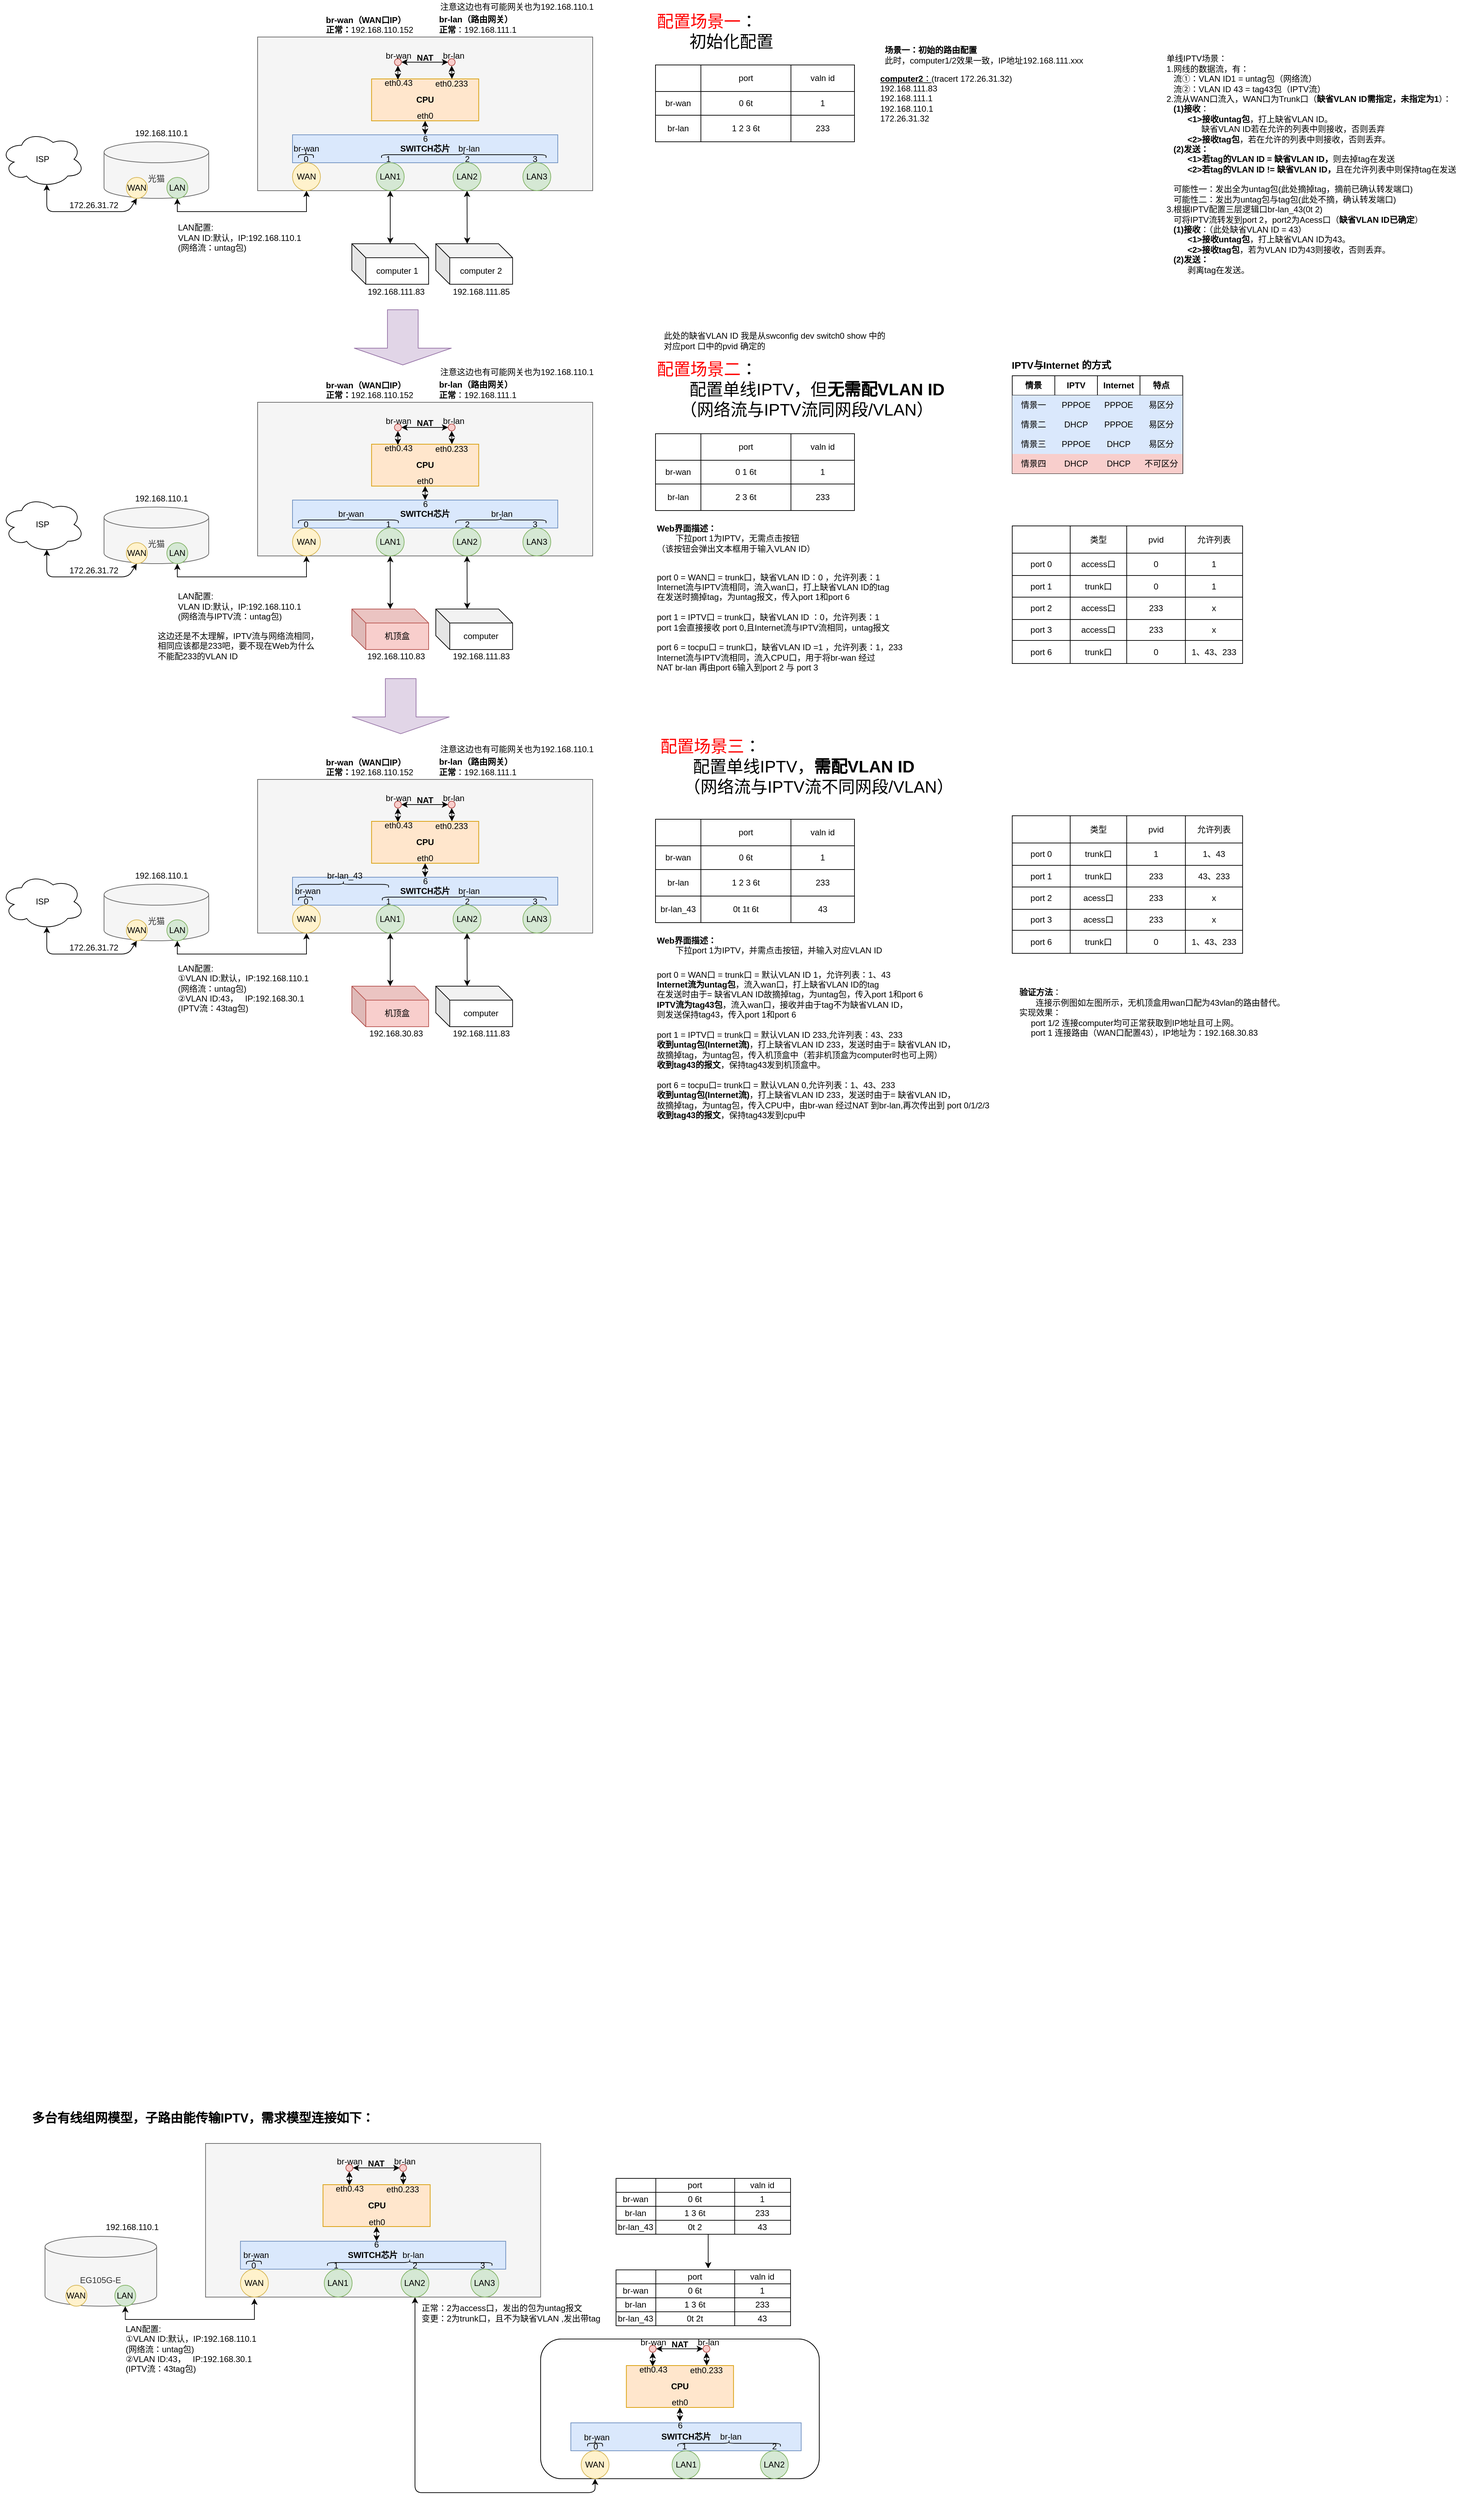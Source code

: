 <mxfile version="14.5.1" type="device"><diagram id="MX88QD4wRkg4Un7fnuq1" name="第 1 页"><mxGraphModel dx="1543" dy="419" grid="1" gridSize="10" guides="1" tooltips="1" connect="1" arrows="1" fold="1" page="1" pageScale="1" pageWidth="827" pageHeight="1169" math="0" shadow="0"><root><mxCell id="0"/><mxCell id="1" parent="0"/><mxCell id="oIJ608WXYAaHDI9rsWIq-299" value="" style="rounded=1;whiteSpace=wrap;html=1;" parent="1" vertex="1"><mxGeometry x="565.44" y="3506" width="399.12" height="200" as="geometry"/></mxCell><mxCell id="oIJ608WXYAaHDI9rsWIq-331" value="&lt;b&gt;SWITCH芯片&lt;/b&gt;" style="rounded=0;whiteSpace=wrap;html=1;fillColor=#dae8fc;strokeColor=#6c8ebf;" parent="1" vertex="1"><mxGeometry x="608.69" y="3626" width="330" height="40" as="geometry"/></mxCell><mxCell id="ffcNYHfG2uEhqMaY-CqS-3" value="" style="rounded=0;whiteSpace=wrap;html=1;fillColor=#f5f5f5;fontColor=#333333;strokeColor=#666666;" parent="1" vertex="1"><mxGeometry x="160" y="210" width="480" height="220" as="geometry"/></mxCell><mxCell id="7fI1WR7y9eqXPmft_UEh-6" value="&lt;b&gt;SWITCH芯片&lt;/b&gt;" style="rounded=0;whiteSpace=wrap;html=1;fillColor=#dae8fc;strokeColor=#6c8ebf;" parent="1" vertex="1"><mxGeometry x="210" y="350" width="380" height="40" as="geometry"/></mxCell><mxCell id="ffcNYHfG2uEhqMaY-CqS-6" value="WAN" style="ellipse;whiteSpace=wrap;html=1;aspect=fixed;fillColor=#fff2cc;strokeColor=#d6b656;" parent="1" vertex="1"><mxGeometry x="210" y="390" width="40" height="40" as="geometry"/></mxCell><mxCell id="ffcNYHfG2uEhqMaY-CqS-7" value="LAN1" style="ellipse;whiteSpace=wrap;html=1;aspect=fixed;fillColor=#d5e8d4;strokeColor=#82b366;" parent="1" vertex="1"><mxGeometry x="330" y="390" width="40" height="40" as="geometry"/></mxCell><mxCell id="ffcNYHfG2uEhqMaY-CqS-8" value="LAN2" style="ellipse;whiteSpace=wrap;html=1;aspect=fixed;fillColor=#d5e8d4;strokeColor=#82b366;" parent="1" vertex="1"><mxGeometry x="440" y="390" width="40" height="40" as="geometry"/></mxCell><mxCell id="ffcNYHfG2uEhqMaY-CqS-9" value="LAN3" style="ellipse;whiteSpace=wrap;html=1;aspect=fixed;fillColor=#d5e8d4;strokeColor=#82b366;" parent="1" vertex="1"><mxGeometry x="540" y="390" width="40" height="40" as="geometry"/></mxCell><mxCell id="7fI1WR7y9eqXPmft_UEh-2" value="0" style="text;html=1;align=center;verticalAlign=middle;resizable=0;points=[];autosize=1;strokeColor=none;fillColor=none;" parent="1" vertex="1"><mxGeometry x="214" y="370" width="30" height="30" as="geometry"/></mxCell><mxCell id="7fI1WR7y9eqXPmft_UEh-3" value="1" style="text;html=1;align=center;verticalAlign=middle;resizable=0;points=[];autosize=1;strokeColor=none;fillColor=none;" parent="1" vertex="1"><mxGeometry x="332" y="370" width="30" height="30" as="geometry"/></mxCell><mxCell id="7fI1WR7y9eqXPmft_UEh-4" value="2" style="text;html=1;align=center;verticalAlign=middle;resizable=0;points=[];autosize=1;strokeColor=none;fillColor=none;" parent="1" vertex="1"><mxGeometry x="445" y="370" width="30" height="30" as="geometry"/></mxCell><mxCell id="7fI1WR7y9eqXPmft_UEh-5" value="3" style="text;html=1;align=center;verticalAlign=middle;resizable=0;points=[];autosize=1;strokeColor=none;fillColor=none;" parent="1" vertex="1"><mxGeometry x="542" y="370" width="30" height="30" as="geometry"/></mxCell><mxCell id="7fI1WR7y9eqXPmft_UEh-8" value="6" style="text;html=1;align=center;verticalAlign=middle;resizable=0;points=[];autosize=1;strokeColor=none;fillColor=none;" parent="1" vertex="1"><mxGeometry x="385.25" y="341" width="30" height="30" as="geometry"/></mxCell><mxCell id="7fI1WR7y9eqXPmft_UEh-9" value="&lt;b&gt;CPU&lt;/b&gt;" style="rounded=0;whiteSpace=wrap;html=1;fillColor=#ffe6cc;strokeColor=#d79b00;" parent="1" vertex="1"><mxGeometry x="323.25" y="270" width="153.5" height="60" as="geometry"/></mxCell><mxCell id="7fI1WR7y9eqXPmft_UEh-10" value="eth0" style="text;html=1;strokeColor=none;fillColor=none;align=center;verticalAlign=middle;whiteSpace=wrap;rounded=0;" parent="1" vertex="1"><mxGeometry x="370" y="308" width="60" height="30" as="geometry"/></mxCell><mxCell id="7fI1WR7y9eqXPmft_UEh-11" value="eth0.233" style="text;html=1;strokeColor=none;fillColor=none;align=center;verticalAlign=middle;whiteSpace=wrap;rounded=0;" parent="1" vertex="1"><mxGeometry x="408" y="262" width="60" height="30" as="geometry"/></mxCell><mxCell id="7fI1WR7y9eqXPmft_UEh-12" value="eth0.43" style="text;html=1;strokeColor=none;fillColor=none;align=center;verticalAlign=middle;whiteSpace=wrap;rounded=0;" parent="1" vertex="1"><mxGeometry x="332" y="261" width="60" height="30" as="geometry"/></mxCell><mxCell id="7fI1WR7y9eqXPmft_UEh-13" value="" style="endArrow=classic;startArrow=classic;html=1;rounded=0;entryX=0.5;entryY=1;entryDx=0;entryDy=0;exitX=0.5;exitY=0;exitDx=0;exitDy=0;" parent="1" source="7fI1WR7y9eqXPmft_UEh-6" target="7fI1WR7y9eqXPmft_UEh-9" edge="1"><mxGeometry width="50" height="50" relative="1" as="geometry"><mxPoint x="400" y="360" as="sourcePoint"/><mxPoint x="440" y="330" as="targetPoint"/></mxGeometry></mxCell><mxCell id="7fI1WR7y9eqXPmft_UEh-17" value="" style="endArrow=classic;startArrow=classic;html=1;rounded=0;" parent="1" edge="1"><mxGeometry width="50" height="50" relative="1" as="geometry"><mxPoint x="361" y="271" as="sourcePoint"/><mxPoint x="361" y="251" as="targetPoint"/></mxGeometry></mxCell><mxCell id="7fI1WR7y9eqXPmft_UEh-18" value="" style="endArrow=classic;startArrow=classic;html=1;rounded=0;entryX=0.75;entryY=0;entryDx=0;entryDy=0;exitX=0.5;exitY=1;exitDx=0;exitDy=0;" parent="1" source="7fI1WR7y9eqXPmft_UEh-19" target="7fI1WR7y9eqXPmft_UEh-9" edge="1"><mxGeometry width="50" height="50" relative="1" as="geometry"><mxPoint x="254" y="570" as="sourcePoint"/><mxPoint x="254" y="550" as="targetPoint"/></mxGeometry></mxCell><mxCell id="7fI1WR7y9eqXPmft_UEh-19" value="" style="ellipse;whiteSpace=wrap;html=1;aspect=fixed;fillColor=#f8cecc;strokeColor=#b85450;" parent="1" vertex="1"><mxGeometry x="433" y="241" width="10" height="10" as="geometry"/></mxCell><mxCell id="7fI1WR7y9eqXPmft_UEh-21" value="" style="ellipse;whiteSpace=wrap;html=1;aspect=fixed;fillColor=#f8cecc;strokeColor=#b85450;" parent="1" vertex="1"><mxGeometry x="356" y="241" width="10" height="10" as="geometry"/></mxCell><mxCell id="7fI1WR7y9eqXPmft_UEh-22" value="" style="endArrow=classic;startArrow=classic;html=1;rounded=0;" parent="1" edge="1"><mxGeometry width="50" height="50" relative="1" as="geometry"><mxPoint x="366" y="246" as="sourcePoint"/><mxPoint x="433" y="246" as="targetPoint"/></mxGeometry></mxCell><mxCell id="7fI1WR7y9eqXPmft_UEh-23" value="&lt;b&gt;NAT&lt;/b&gt;" style="text;html=1;strokeColor=none;fillColor=none;align=center;verticalAlign=middle;whiteSpace=wrap;rounded=0;" parent="1" vertex="1"><mxGeometry x="370" y="225" width="60" height="30" as="geometry"/></mxCell><mxCell id="7fI1WR7y9eqXPmft_UEh-25" value="br-lan" style="text;html=1;strokeColor=none;fillColor=none;align=center;verticalAlign=middle;whiteSpace=wrap;rounded=0;" parent="1" vertex="1"><mxGeometry x="411" y="222" width="60" height="30" as="geometry"/></mxCell><mxCell id="7fI1WR7y9eqXPmft_UEh-26" value="br-wan" style="text;html=1;strokeColor=none;fillColor=none;align=center;verticalAlign=middle;whiteSpace=wrap;rounded=0;" parent="1" vertex="1"><mxGeometry x="332" y="222" width="60" height="30" as="geometry"/></mxCell><mxCell id="7fI1WR7y9eqXPmft_UEh-28" value="光猫" style="shape=cylinder3;whiteSpace=wrap;html=1;boundedLbl=1;backgroundOutline=1;size=15;fillColor=#f5f5f5;fontColor=#333333;strokeColor=#666666;" parent="1" vertex="1"><mxGeometry x="-60" y="360" width="150" height="81" as="geometry"/></mxCell><mxCell id="7fI1WR7y9eqXPmft_UEh-29" value="LAN" style="ellipse;whiteSpace=wrap;html=1;aspect=fixed;fillColor=#d5e8d4;strokeColor=#82b366;" parent="1" vertex="1"><mxGeometry x="30" y="411" width="30" height="30" as="geometry"/></mxCell><mxCell id="7fI1WR7y9eqXPmft_UEh-30" value="WAN" style="ellipse;whiteSpace=wrap;html=1;aspect=fixed;fillColor=#fff2cc;strokeColor=#d6b656;" parent="1" vertex="1"><mxGeometry x="-28" y="411" width="30" height="30" as="geometry"/></mxCell><mxCell id="7fI1WR7y9eqXPmft_UEh-32" value="" style="endArrow=classic;startArrow=classic;html=1;rounded=0;entryX=0.5;entryY=1;entryDx=0;entryDy=0;exitX=0.5;exitY=1;exitDx=0;exitDy=0;" parent="1" source="7fI1WR7y9eqXPmft_UEh-29" target="ffcNYHfG2uEhqMaY-CqS-6" edge="1"><mxGeometry width="50" height="50" relative="1" as="geometry"><mxPoint x="390" y="370" as="sourcePoint"/><mxPoint x="440" y="320" as="targetPoint"/><Array as="points"><mxPoint x="45" y="460"/><mxPoint x="230" y="460"/></Array></mxGeometry></mxCell><mxCell id="7fI1WR7y9eqXPmft_UEh-33" value="&lt;br&gt;LAN配置:&lt;br&gt;VLAN ID:默认，IP:192.168.110.1&lt;br&gt;(网络流：untag包)&lt;br&gt;" style="text;html=1;align=left;verticalAlign=middle;resizable=0;points=[];autosize=1;strokeColor=none;fillColor=none;" parent="1" vertex="1"><mxGeometry x="43.75" y="460" width="190" height="60" as="geometry"/></mxCell><mxCell id="7fI1WR7y9eqXPmft_UEh-36" value="&lt;b&gt;br-lan（路由网关）&lt;br&gt;正常&lt;/b&gt;：192.168.111.1" style="text;html=1;align=left;verticalAlign=middle;resizable=0;points=[];autosize=1;strokeColor=none;fillColor=none;" parent="1" vertex="1"><mxGeometry x="417.56" y="177" width="130" height="30" as="geometry"/></mxCell><mxCell id="7fI1WR7y9eqXPmft_UEh-41" value="" style="shape=curlyBracket;whiteSpace=wrap;html=1;rounded=1;flipH=1;labelPosition=right;verticalLabelPosition=middle;align=left;verticalAlign=middle;rotation=-90;" parent="1" vertex="1"><mxGeometry x="450.88" y="260.63" width="9" height="235.75" as="geometry"/></mxCell><mxCell id="7fI1WR7y9eqXPmft_UEh-42" value="" style="shape=curlyBracket;whiteSpace=wrap;html=1;rounded=1;flipH=1;labelPosition=right;verticalLabelPosition=middle;align=left;verticalAlign=middle;rotation=-90;" parent="1" vertex="1"><mxGeometry x="224.75" y="367.75" width="9" height="21.5" as="geometry"/></mxCell><mxCell id="7fI1WR7y9eqXPmft_UEh-43" value="br-wan" style="text;html=1;strokeColor=none;fillColor=none;align=center;verticalAlign=middle;whiteSpace=wrap;rounded=0;" parent="1" vertex="1"><mxGeometry x="200" y="355" width="60" height="30" as="geometry"/></mxCell><mxCell id="7fI1WR7y9eqXPmft_UEh-44" value="br-lan" style="text;html=1;strokeColor=none;fillColor=none;align=center;verticalAlign=middle;whiteSpace=wrap;rounded=0;" parent="1" vertex="1"><mxGeometry x="433" y="355" width="60" height="30" as="geometry"/></mxCell><mxCell id="oIJ608WXYAaHDI9rsWIq-2" value="" style="shape=table;html=1;whiteSpace=wrap;startSize=0;container=1;collapsible=0;childLayout=tableLayout;" parent="1" vertex="1"><mxGeometry x="730" y="250" width="285" height="110" as="geometry"/></mxCell><mxCell id="oIJ608WXYAaHDI9rsWIq-3" value="" style="shape=partialRectangle;html=1;whiteSpace=wrap;collapsible=0;dropTarget=0;pointerEvents=0;fillColor=none;top=0;left=0;bottom=0;right=0;points=[[0,0.5],[1,0.5]];portConstraint=eastwest;" parent="oIJ608WXYAaHDI9rsWIq-2" vertex="1"><mxGeometry width="285" height="38" as="geometry"/></mxCell><mxCell id="oIJ608WXYAaHDI9rsWIq-4" value="" style="shape=partialRectangle;html=1;whiteSpace=wrap;connectable=0;fillColor=none;top=0;left=0;bottom=0;right=0;overflow=hidden;" parent="oIJ608WXYAaHDI9rsWIq-3" vertex="1"><mxGeometry width="65" height="38" as="geometry"/></mxCell><mxCell id="oIJ608WXYAaHDI9rsWIq-5" value="port" style="shape=partialRectangle;html=1;whiteSpace=wrap;connectable=0;fillColor=none;top=0;left=0;bottom=0;right=0;overflow=hidden;" parent="oIJ608WXYAaHDI9rsWIq-3" vertex="1"><mxGeometry x="65" width="129" height="38" as="geometry"/></mxCell><mxCell id="oIJ608WXYAaHDI9rsWIq-6" value="valn id&lt;br&gt;" style="shape=partialRectangle;html=1;whiteSpace=wrap;connectable=0;fillColor=none;top=0;left=0;bottom=0;right=0;overflow=hidden;" parent="oIJ608WXYAaHDI9rsWIq-3" vertex="1"><mxGeometry x="194" width="91" height="38" as="geometry"/></mxCell><mxCell id="oIJ608WXYAaHDI9rsWIq-7" value="" style="shape=partialRectangle;html=1;whiteSpace=wrap;collapsible=0;dropTarget=0;pointerEvents=0;fillColor=none;top=0;left=0;bottom=0;right=0;points=[[0,0.5],[1,0.5]];portConstraint=eastwest;" parent="oIJ608WXYAaHDI9rsWIq-2" vertex="1"><mxGeometry y="38" width="285" height="34" as="geometry"/></mxCell><mxCell id="oIJ608WXYAaHDI9rsWIq-8" value="br-wan" style="shape=partialRectangle;html=1;whiteSpace=wrap;connectable=0;fillColor=none;top=0;left=0;bottom=0;right=0;overflow=hidden;" parent="oIJ608WXYAaHDI9rsWIq-7" vertex="1"><mxGeometry width="65" height="34" as="geometry"/></mxCell><mxCell id="oIJ608WXYAaHDI9rsWIq-9" value="0 6t" style="shape=partialRectangle;html=1;whiteSpace=wrap;connectable=0;fillColor=none;top=0;left=0;bottom=0;right=0;overflow=hidden;" parent="oIJ608WXYAaHDI9rsWIq-7" vertex="1"><mxGeometry x="65" width="129" height="34" as="geometry"/></mxCell><mxCell id="oIJ608WXYAaHDI9rsWIq-10" value="1" style="shape=partialRectangle;html=1;whiteSpace=wrap;connectable=0;fillColor=none;top=0;left=0;bottom=0;right=0;overflow=hidden;" parent="oIJ608WXYAaHDI9rsWIq-7" vertex="1"><mxGeometry x="194" width="91" height="34" as="geometry"/></mxCell><mxCell id="oIJ608WXYAaHDI9rsWIq-11" value="" style="shape=partialRectangle;html=1;whiteSpace=wrap;collapsible=0;dropTarget=0;pointerEvents=0;fillColor=none;top=0;left=0;bottom=0;right=0;points=[[0,0.5],[1,0.5]];portConstraint=eastwest;" parent="oIJ608WXYAaHDI9rsWIq-2" vertex="1"><mxGeometry y="72" width="285" height="38" as="geometry"/></mxCell><mxCell id="oIJ608WXYAaHDI9rsWIq-12" value="&lt;span&gt;br-lan&lt;/span&gt;" style="shape=partialRectangle;html=1;whiteSpace=wrap;connectable=0;fillColor=none;top=0;left=0;bottom=0;right=0;overflow=hidden;" parent="oIJ608WXYAaHDI9rsWIq-11" vertex="1"><mxGeometry width="65" height="38" as="geometry"/></mxCell><mxCell id="oIJ608WXYAaHDI9rsWIq-13" value="1 2 3 6t" style="shape=partialRectangle;html=1;whiteSpace=wrap;connectable=0;fillColor=none;top=0;left=0;bottom=0;right=0;overflow=hidden;" parent="oIJ608WXYAaHDI9rsWIq-11" vertex="1"><mxGeometry x="65" width="129" height="38" as="geometry"/></mxCell><mxCell id="oIJ608WXYAaHDI9rsWIq-14" value="233" style="shape=partialRectangle;html=1;whiteSpace=wrap;connectable=0;fillColor=none;top=0;left=0;bottom=0;right=0;overflow=hidden;" parent="oIJ608WXYAaHDI9rsWIq-11" vertex="1"><mxGeometry x="194" width="91" height="38" as="geometry"/></mxCell><mxCell id="oIJ608WXYAaHDI9rsWIq-63" value="192.168.110.1" style="text;html=1;align=center;verticalAlign=middle;resizable=0;points=[];autosize=1;" parent="1" vertex="1"><mxGeometry x="-23.25" y="338" width="90" height="20" as="geometry"/></mxCell><mxCell id="oIJ608WXYAaHDI9rsWIq-64" value="172.26.31.72" style="text;html=1;align=center;verticalAlign=middle;resizable=0;points=[];autosize=1;" parent="1" vertex="1"><mxGeometry x="-120" y="441" width="90" height="20" as="geometry"/></mxCell><mxCell id="oIJ608WXYAaHDI9rsWIq-65" value="ISP" style="ellipse;shape=cloud;whiteSpace=wrap;html=1;" parent="1" vertex="1"><mxGeometry x="-208" y="345" width="120" height="80" as="geometry"/></mxCell><mxCell id="oIJ608WXYAaHDI9rsWIq-69" value="" style="endArrow=classic;startArrow=classic;html=1;exitX=0.55;exitY=0.95;exitDx=0;exitDy=0;exitPerimeter=0;entryX=0.5;entryY=1;entryDx=0;entryDy=0;" parent="1" source="oIJ608WXYAaHDI9rsWIq-65" target="7fI1WR7y9eqXPmft_UEh-30" edge="1"><mxGeometry width="50" height="50" relative="1" as="geometry"><mxPoint x="520" y="460" as="sourcePoint"/><mxPoint x="570" y="410" as="targetPoint"/><Array as="points"><mxPoint x="-142" y="460"/><mxPoint x="-25" y="460"/></Array></mxGeometry></mxCell><mxCell id="oIJ608WXYAaHDI9rsWIq-70" value="computer 1" style="shape=cube;whiteSpace=wrap;html=1;boundedLbl=1;backgroundOutline=1;darkOpacity=0.05;darkOpacity2=0.1;" parent="1" vertex="1"><mxGeometry x="295" y="506" width="110" height="58" as="geometry"/></mxCell><mxCell id="oIJ608WXYAaHDI9rsWIq-71" value="computer 2" style="shape=cube;whiteSpace=wrap;html=1;boundedLbl=1;backgroundOutline=1;darkOpacity=0.05;darkOpacity2=0.1;" parent="1" vertex="1"><mxGeometry x="415.25" y="506" width="110" height="58" as="geometry"/></mxCell><mxCell id="oIJ608WXYAaHDI9rsWIq-72" value="" style="endArrow=classic;startArrow=classic;html=1;entryX=0.5;entryY=1;entryDx=0;entryDy=0;" parent="1" source="oIJ608WXYAaHDI9rsWIq-70" target="ffcNYHfG2uEhqMaY-CqS-7" edge="1"><mxGeometry width="50" height="50" relative="1" as="geometry"><mxPoint x="520" y="460" as="sourcePoint"/><mxPoint x="570" y="410" as="targetPoint"/></mxGeometry></mxCell><mxCell id="oIJ608WXYAaHDI9rsWIq-73" value="" style="endArrow=classic;startArrow=classic;html=1;entryX=0.5;entryY=1;entryDx=0;entryDy=0;exitX=0;exitY=0;exitDx=45;exitDy=0;exitPerimeter=0;" parent="1" source="oIJ608WXYAaHDI9rsWIq-71" target="ffcNYHfG2uEhqMaY-CqS-8" edge="1"><mxGeometry width="50" height="50" relative="1" as="geometry"><mxPoint x="360" y="516" as="sourcePoint"/><mxPoint x="360" y="440" as="targetPoint"/></mxGeometry></mxCell><mxCell id="oIJ608WXYAaHDI9rsWIq-74" value="&lt;div style=&quot;text-align: left&quot;&gt;&lt;span&gt;&lt;b&gt;场景一：初始的路由配置&lt;/b&gt;&lt;/span&gt;&lt;/div&gt;&lt;div style=&quot;text-align: left&quot;&gt;&lt;span&gt;此时，computer1/2效果一致，IP地址192.168.111.xxx&lt;/span&gt;&lt;/div&gt;" style="text;html=1;align=center;verticalAlign=middle;resizable=0;points=[];autosize=1;" parent="1" vertex="1"><mxGeometry x="1050" y="221" width="300" height="30" as="geometry"/></mxCell><mxCell id="oIJ608WXYAaHDI9rsWIq-76" value="&lt;u&gt;&lt;b&gt;computer2&lt;/b&gt;：&lt;/u&gt;(tracert 172.26.31.32)&lt;br&gt;192.168.111.83&lt;br&gt;192.168.111.1&lt;br&gt;192.168.110.1&lt;br&gt;172.26.31.32" style="text;html=1;align=left;verticalAlign=middle;resizable=0;points=[];autosize=1;" parent="1" vertex="1"><mxGeometry x="1050" y="258" width="200" height="80" as="geometry"/></mxCell><mxCell id="oIJ608WXYAaHDI9rsWIq-77" value="192.168.111.83" style="text;html=1;align=center;verticalAlign=middle;resizable=0;points=[];autosize=1;" parent="1" vertex="1"><mxGeometry x="308" y="565" width="100" height="20" as="geometry"/></mxCell><mxCell id="oIJ608WXYAaHDI9rsWIq-78" value="192.168.111.85" style="text;html=1;align=center;verticalAlign=middle;resizable=0;points=[];autosize=1;" parent="1" vertex="1"><mxGeometry x="430.25" y="565" width="100" height="20" as="geometry"/></mxCell><mxCell id="oIJ608WXYAaHDI9rsWIq-81" value="&lt;div style=&quot;text-align: left&quot;&gt;&lt;b&gt;br-wan（WAN口IP）&lt;/b&gt;&lt;/div&gt;&lt;div style=&quot;text-align: left&quot;&gt;&lt;b&gt;正常：&lt;/b&gt;&lt;span&gt;192.168.110.152&lt;/span&gt;&lt;/div&gt;&lt;b&gt;&lt;div style=&quot;text-align: left&quot;&gt;&lt;br&gt;&lt;/div&gt;&lt;/b&gt;" style="text;html=1;align=center;verticalAlign=middle;resizable=0;points=[];autosize=1;" parent="1" vertex="1"><mxGeometry x="250" y="175" width="140" height="50" as="geometry"/></mxCell><mxCell id="oIJ608WXYAaHDI9rsWIq-83" value="注意这边也有可能网关也为192.168.110.1" style="text;html=1;align=center;verticalAlign=middle;resizable=0;points=[];autosize=1;" parent="1" vertex="1"><mxGeometry x="411" y="157" width="240" height="20" as="geometry"/></mxCell><mxCell id="oIJ608WXYAaHDI9rsWIq-206" value="&lt;font style=&quot;font-size: 24px&quot;&gt;&lt;font color=&quot;#ff0000&quot;&gt;配置场景一&lt;/font&gt;：&lt;br&gt;&amp;nbsp; &amp;nbsp; &amp;nbsp; &amp;nbsp;初始化配置&lt;/font&gt;" style="text;html=1;align=left;verticalAlign=middle;resizable=0;points=[];autosize=1;" parent="1" vertex="1"><mxGeometry x="730" y="182" width="180" height="40" as="geometry"/></mxCell><mxCell id="oIJ608WXYAaHDI9rsWIq-242" value="&lt;br&gt;单线IPTV场景：&lt;br&gt;1.网线的数据流，有：&lt;br&gt;&amp;nbsp; &amp;nbsp;流①：VLAN ID1 = untag包（网络流）&lt;br&gt;&amp;nbsp; &amp;nbsp;流②：VLAN ID 43 = tag43包（IPTV流）&lt;br&gt;2.流从WAN口流入，WAN口为Trunk口（&lt;b&gt;缺省VLAN ID需指定，未指定为1&lt;/b&gt;）：&lt;br&gt;&amp;nbsp; &lt;b&gt;&amp;nbsp;(1)接收&lt;/b&gt;：&lt;br&gt;&amp;nbsp; &amp;nbsp; &amp;nbsp; &amp;nbsp; &amp;nbsp;&lt;b&gt;&amp;lt;1&amp;gt;接收untag包&lt;/b&gt;，打上缺省VLAN ID。&lt;br&gt;&amp;nbsp; &amp;nbsp; &amp;nbsp; &amp;nbsp; &amp;nbsp; &amp;nbsp; &amp;nbsp; &amp;nbsp;缺省VLAN ID若在允许的列表中则接收，否则丢弃&lt;br&gt;&amp;nbsp; &amp;nbsp; &amp;nbsp; &amp;nbsp; &amp;nbsp;&lt;b&gt;&amp;lt;2&amp;gt;接收tag包&lt;/b&gt;，若在允许的列表中则接收，否则丢弃。&lt;br&gt;&amp;nbsp; &lt;b&gt;&amp;nbsp;(2)发送：&lt;br&gt;&lt;/b&gt;&amp;nbsp; &amp;nbsp; &amp;nbsp; &amp;nbsp; &amp;nbsp;&lt;b&gt;&amp;lt;1&amp;gt;若tag的VLAN ID = 缺省VLAN ID，&lt;/b&gt;则去掉tag在发送&lt;br&gt;&amp;nbsp; &amp;nbsp; &amp;nbsp; &amp;nbsp; &amp;nbsp;&lt;b&gt;&amp;lt;2&amp;gt;若tag的VLAN ID != 缺省VLAN ID，&lt;/b&gt;且在允许列表中则保持tag在发送&lt;br&gt;&lt;br&gt;&amp;nbsp; &amp;nbsp;可能性一：发出全为untag包(此处摘掉tag，摘前已确认转发端口)&lt;br&gt;&amp;nbsp; &amp;nbsp;可能性二：发出为untag包与tag包(此处不摘，确认转发端口)&lt;br&gt;3.根据IPTV配置三层逻辑口br-lan_43(0t 2)&lt;br&gt;&amp;nbsp; &amp;nbsp;可将IPTV流转发到port 2，port2为Acess口（&lt;b&gt;缺省VLAN ID已确定&lt;/b&gt;）&lt;br&gt;&amp;nbsp; &amp;nbsp;&lt;b&gt;(1)接收&lt;/b&gt;：（此处缺省VLAN ID = 43）&lt;br&gt;&amp;nbsp; &amp;nbsp; &amp;nbsp; &amp;nbsp; &amp;nbsp;&lt;b&gt;&amp;lt;1&amp;gt;接收untag包&lt;/b&gt;，打上缺省VLAN ID为43。&lt;br&gt;&amp;nbsp; &amp;nbsp; &amp;nbsp; &amp;nbsp; &amp;nbsp;&lt;b&gt;&amp;lt;2&amp;gt;接收tag包&lt;/b&gt;，若为VLAN ID为43则接收，否则丢弃。&lt;br&gt;&amp;nbsp;&lt;b&gt; &amp;nbsp;(2)发送：&lt;br&gt;&lt;/b&gt;&amp;nbsp; &amp;nbsp; &amp;nbsp; &amp;nbsp; &amp;nbsp;剥离tag在发送。&lt;br&gt;" style="text;html=1;align=left;verticalAlign=middle;resizable=0;points=[];autosize=1;" parent="1" vertex="1"><mxGeometry x="1460" y="220" width="430" height="330" as="geometry"/></mxCell><mxCell id="oIJ608WXYAaHDI9rsWIq-300" value="" style="rounded=0;whiteSpace=wrap;html=1;fillColor=#f5f5f5;fontColor=#333333;strokeColor=#666666;" parent="1" vertex="1"><mxGeometry x="85.44" y="3226" width="480" height="220" as="geometry"/></mxCell><mxCell id="oIJ608WXYAaHDI9rsWIq-301" value="&lt;b&gt;SWITCH芯片&lt;/b&gt;" style="rounded=0;whiteSpace=wrap;html=1;fillColor=#dae8fc;strokeColor=#6c8ebf;" parent="1" vertex="1"><mxGeometry x="135.44" y="3366" width="380" height="40" as="geometry"/></mxCell><mxCell id="oIJ608WXYAaHDI9rsWIq-302" value="WAN" style="ellipse;whiteSpace=wrap;html=1;aspect=fixed;fillColor=#fff2cc;strokeColor=#d6b656;" parent="1" vertex="1"><mxGeometry x="135.44" y="3406" width="40" height="40" as="geometry"/></mxCell><mxCell id="oIJ608WXYAaHDI9rsWIq-303" value="LAN1" style="ellipse;whiteSpace=wrap;html=1;aspect=fixed;fillColor=#d5e8d4;strokeColor=#82b366;" parent="1" vertex="1"><mxGeometry x="255.44" y="3406" width="40" height="40" as="geometry"/></mxCell><mxCell id="oIJ608WXYAaHDI9rsWIq-304" value="LAN2" style="ellipse;whiteSpace=wrap;html=1;aspect=fixed;fillColor=#d5e8d4;strokeColor=#82b366;" parent="1" vertex="1"><mxGeometry x="365.44" y="3406" width="40" height="40" as="geometry"/></mxCell><mxCell id="oIJ608WXYAaHDI9rsWIq-305" value="LAN3" style="ellipse;whiteSpace=wrap;html=1;aspect=fixed;fillColor=#d5e8d4;strokeColor=#82b366;" parent="1" vertex="1"><mxGeometry x="465.44" y="3406" width="40" height="40" as="geometry"/></mxCell><mxCell id="oIJ608WXYAaHDI9rsWIq-306" value="0" style="text;html=1;align=center;verticalAlign=middle;resizable=0;points=[];autosize=1;strokeColor=none;fillColor=none;" parent="1" vertex="1"><mxGeometry x="139.44" y="3386" width="30" height="30" as="geometry"/></mxCell><mxCell id="oIJ608WXYAaHDI9rsWIq-307" value="1" style="text;html=1;align=center;verticalAlign=middle;resizable=0;points=[];autosize=1;strokeColor=none;fillColor=none;" parent="1" vertex="1"><mxGeometry x="257.44" y="3386" width="30" height="30" as="geometry"/></mxCell><mxCell id="oIJ608WXYAaHDI9rsWIq-308" value="2" style="text;html=1;align=center;verticalAlign=middle;resizable=0;points=[];autosize=1;strokeColor=none;fillColor=none;" parent="1" vertex="1"><mxGeometry x="370.44" y="3386" width="30" height="30" as="geometry"/></mxCell><mxCell id="oIJ608WXYAaHDI9rsWIq-309" value="3" style="text;html=1;align=center;verticalAlign=middle;resizable=0;points=[];autosize=1;strokeColor=none;fillColor=none;" parent="1" vertex="1"><mxGeometry x="467.44" y="3386" width="30" height="30" as="geometry"/></mxCell><mxCell id="oIJ608WXYAaHDI9rsWIq-310" value="6" style="text;html=1;align=center;verticalAlign=middle;resizable=0;points=[];autosize=1;strokeColor=none;fillColor=none;" parent="1" vertex="1"><mxGeometry x="750.25" y="3615" width="30" height="30" as="geometry"/></mxCell><mxCell id="oIJ608WXYAaHDI9rsWIq-311" value="&lt;b&gt;CPU&lt;/b&gt;" style="rounded=0;whiteSpace=wrap;html=1;fillColor=#ffe6cc;strokeColor=#d79b00;" parent="1" vertex="1"><mxGeometry x="688.25" y="3544" width="153.5" height="60" as="geometry"/></mxCell><mxCell id="oIJ608WXYAaHDI9rsWIq-312" value="eth0" style="text;html=1;strokeColor=none;fillColor=none;align=center;verticalAlign=middle;whiteSpace=wrap;rounded=0;" parent="1" vertex="1"><mxGeometry x="735" y="3582" width="60" height="30" as="geometry"/></mxCell><mxCell id="oIJ608WXYAaHDI9rsWIq-313" value="eth0.233" style="text;html=1;strokeColor=none;fillColor=none;align=center;verticalAlign=middle;whiteSpace=wrap;rounded=0;" parent="1" vertex="1"><mxGeometry x="773" y="3536" width="60" height="30" as="geometry"/></mxCell><mxCell id="oIJ608WXYAaHDI9rsWIq-314" value="eth0.43" style="text;html=1;strokeColor=none;fillColor=none;align=center;verticalAlign=middle;whiteSpace=wrap;rounded=0;" parent="1" vertex="1"><mxGeometry x="697" y="3535" width="60" height="30" as="geometry"/></mxCell><mxCell id="oIJ608WXYAaHDI9rsWIq-315" value="" style="endArrow=classic;startArrow=classic;html=1;rounded=0;entryX=0.5;entryY=1;entryDx=0;entryDy=0;exitX=0.5;exitY=0;exitDx=0;exitDy=0;" parent="1" target="oIJ608WXYAaHDI9rsWIq-311" edge="1"><mxGeometry width="50" height="50" relative="1" as="geometry"><mxPoint x="765.0" y="3624" as="sourcePoint"/><mxPoint x="805" y="3604" as="targetPoint"/></mxGeometry></mxCell><mxCell id="oIJ608WXYAaHDI9rsWIq-316" value="" style="endArrow=classic;startArrow=classic;html=1;rounded=0;" parent="1" edge="1"><mxGeometry width="50" height="50" relative="1" as="geometry"><mxPoint x="726.0" y="3545" as="sourcePoint"/><mxPoint x="726.0" y="3525" as="targetPoint"/></mxGeometry></mxCell><mxCell id="oIJ608WXYAaHDI9rsWIq-317" value="" style="endArrow=classic;startArrow=classic;html=1;rounded=0;entryX=0.75;entryY=0;entryDx=0;entryDy=0;exitX=0.5;exitY=1;exitDx=0;exitDy=0;" parent="1" source="oIJ608WXYAaHDI9rsWIq-318" target="oIJ608WXYAaHDI9rsWIq-311" edge="1"><mxGeometry width="50" height="50" relative="1" as="geometry"><mxPoint x="619" y="3844" as="sourcePoint"/><mxPoint x="619" y="3824" as="targetPoint"/></mxGeometry></mxCell><mxCell id="oIJ608WXYAaHDI9rsWIq-318" value="" style="ellipse;whiteSpace=wrap;html=1;aspect=fixed;fillColor=#f8cecc;strokeColor=#b85450;" parent="1" vertex="1"><mxGeometry x="798" y="3515" width="10" height="10" as="geometry"/></mxCell><mxCell id="oIJ608WXYAaHDI9rsWIq-319" value="" style="ellipse;whiteSpace=wrap;html=1;aspect=fixed;fillColor=#f8cecc;strokeColor=#b85450;" parent="1" vertex="1"><mxGeometry x="721" y="3515" width="10" height="10" as="geometry"/></mxCell><mxCell id="oIJ608WXYAaHDI9rsWIq-320" value="" style="endArrow=classic;startArrow=classic;html=1;rounded=0;" parent="1" edge="1"><mxGeometry width="50" height="50" relative="1" as="geometry"><mxPoint x="731.0" y="3520" as="sourcePoint"/><mxPoint x="798" y="3520" as="targetPoint"/></mxGeometry></mxCell><mxCell id="oIJ608WXYAaHDI9rsWIq-321" value="&lt;b&gt;NAT&lt;/b&gt;" style="text;html=1;strokeColor=none;fillColor=none;align=center;verticalAlign=middle;whiteSpace=wrap;rounded=0;" parent="1" vertex="1"><mxGeometry x="735" y="3499" width="60" height="30" as="geometry"/></mxCell><mxCell id="oIJ608WXYAaHDI9rsWIq-322" value="br-lan" style="text;html=1;strokeColor=none;fillColor=none;align=center;verticalAlign=middle;whiteSpace=wrap;rounded=0;" parent="1" vertex="1"><mxGeometry x="776" y="3496" width="60" height="30" as="geometry"/></mxCell><mxCell id="oIJ608WXYAaHDI9rsWIq-323" value="br-wan" style="text;html=1;strokeColor=none;fillColor=none;align=center;verticalAlign=middle;whiteSpace=wrap;rounded=0;" parent="1" vertex="1"><mxGeometry x="697" y="3496" width="60" height="30" as="geometry"/></mxCell><mxCell id="oIJ608WXYAaHDI9rsWIq-324" value="" style="shape=curlyBracket;whiteSpace=wrap;html=1;rounded=1;flipH=1;labelPosition=right;verticalLabelPosition=middle;align=left;verticalAlign=middle;rotation=-90;" parent="1" vertex="1"><mxGeometry x="830.91" y="3581.85" width="9" height="147" as="geometry"/></mxCell><mxCell id="oIJ608WXYAaHDI9rsWIq-325" value="" style="shape=curlyBracket;whiteSpace=wrap;html=1;rounded=1;flipH=1;labelPosition=right;verticalLabelPosition=middle;align=left;verticalAlign=middle;rotation=-90;" parent="1" vertex="1"><mxGeometry x="150.19" y="3383.75" width="9" height="21.5" as="geometry"/></mxCell><mxCell id="oIJ608WXYAaHDI9rsWIq-326" value="br-wan" style="text;html=1;strokeColor=none;fillColor=none;align=center;verticalAlign=middle;whiteSpace=wrap;rounded=0;" parent="1" vertex="1"><mxGeometry x="128.44" y="3371" width="60" height="30" as="geometry"/></mxCell><mxCell id="oIJ608WXYAaHDI9rsWIq-327" value="br-lan" style="text;html=1;strokeColor=none;fillColor=none;align=center;verticalAlign=middle;whiteSpace=wrap;rounded=0;" parent="1" vertex="1"><mxGeometry x="353.44" y="3371" width="60" height="30" as="geometry"/></mxCell><mxCell id="oIJ608WXYAaHDI9rsWIq-328" value="WAN" style="ellipse;whiteSpace=wrap;html=1;aspect=fixed;fillColor=#fff2cc;strokeColor=#d6b656;" parent="1" vertex="1"><mxGeometry x="623.44" y="3666" width="40" height="40" as="geometry"/></mxCell><mxCell id="oIJ608WXYAaHDI9rsWIq-329" value="LAN1" style="ellipse;whiteSpace=wrap;html=1;aspect=fixed;fillColor=#d5e8d4;strokeColor=#82b366;" parent="1" vertex="1"><mxGeometry x="753.69" y="3666" width="40" height="40" as="geometry"/></mxCell><mxCell id="oIJ608WXYAaHDI9rsWIq-330" value="LAN2" style="ellipse;whiteSpace=wrap;html=1;aspect=fixed;fillColor=#d5e8d4;strokeColor=#82b366;" parent="1" vertex="1"><mxGeometry x="880.19" y="3666" width="40" height="40" as="geometry"/></mxCell><mxCell id="oIJ608WXYAaHDI9rsWIq-332" value="0" style="text;html=1;align=center;verticalAlign=middle;resizable=0;points=[];autosize=1;" parent="1" vertex="1"><mxGeometry x="633.69" y="3650" width="20" height="20" as="geometry"/></mxCell><mxCell id="oIJ608WXYAaHDI9rsWIq-333" value="1" style="text;html=1;align=center;verticalAlign=middle;resizable=0;points=[];autosize=1;" parent="1" vertex="1"><mxGeometry x="761.44" y="3650" width="20" height="20" as="geometry"/></mxCell><mxCell id="oIJ608WXYAaHDI9rsWIq-334" value="2" style="text;html=1;align=center;verticalAlign=middle;resizable=0;points=[];autosize=1;" parent="1" vertex="1"><mxGeometry x="890.19" y="3650" width="20" height="20" as="geometry"/></mxCell><mxCell id="oIJ608WXYAaHDI9rsWIq-336" value="EG105G-E" style="shape=cylinder3;whiteSpace=wrap;html=1;boundedLbl=1;backgroundOutline=1;size=15;fillColor=#f5f5f5;fontColor=#333333;strokeColor=#666666;" parent="1" vertex="1"><mxGeometry x="-144.56" y="3359" width="160" height="100" as="geometry"/></mxCell><mxCell id="oIJ608WXYAaHDI9rsWIq-337" value="LAN" style="ellipse;whiteSpace=wrap;html=1;aspect=fixed;fillColor=#d5e8d4;strokeColor=#82b366;" parent="1" vertex="1"><mxGeometry x="-44.56" y="3429" width="30" height="30" as="geometry"/></mxCell><mxCell id="oIJ608WXYAaHDI9rsWIq-338" value="WAN" style="ellipse;whiteSpace=wrap;html=1;aspect=fixed;fillColor=#fff2cc;strokeColor=#d6b656;" parent="1" vertex="1"><mxGeometry x="-114.56" y="3429" width="30" height="30" as="geometry"/></mxCell><mxCell id="oIJ608WXYAaHDI9rsWIq-339" value="" style="endArrow=classic;startArrow=classic;html=1;rounded=0;entryX=0.5;entryY=1;entryDx=0;entryDy=0;exitX=0.5;exitY=1;exitDx=0;exitDy=0;" parent="1" source="oIJ608WXYAaHDI9rsWIq-337" edge="1"><mxGeometry width="50" height="50" relative="1" as="geometry"><mxPoint x="315.44" y="3388" as="sourcePoint"/><mxPoint x="155.44" y="3448" as="targetPoint"/><Array as="points"><mxPoint x="-29.56" y="3478"/><mxPoint x="155.44" y="3478"/></Array></mxGeometry></mxCell><mxCell id="oIJ608WXYAaHDI9rsWIq-340" value="&lt;br&gt;LAN配置:&lt;br&gt;①VLAN ID:默认，IP:192.168.110.1&lt;br&gt;(网络流：untag包)&lt;br&gt;&lt;span&gt;&lt;/span&gt;②VLAN ID:43，&amp;nbsp; &amp;nbsp;IP:192.168.30.1&lt;br&gt;(IPTV流：43tag包)" style="text;html=1;align=left;verticalAlign=middle;resizable=0;points=[];autosize=1;strokeColor=none;fillColor=none;" parent="1" vertex="1"><mxGeometry x="-30.56" y="3468" width="200" height="90" as="geometry"/></mxCell><mxCell id="oIJ608WXYAaHDI9rsWIq-342" value="192.168.110.1" style="text;html=1;align=center;verticalAlign=middle;resizable=0;points=[];autosize=1;" parent="1" vertex="1"><mxGeometry x="-64.56" y="3336" width="90" height="20" as="geometry"/></mxCell><mxCell id="oIJ608WXYAaHDI9rsWIq-343" value="" style="shape=curlyBracket;whiteSpace=wrap;html=1;rounded=1;flipH=1;labelPosition=right;verticalLabelPosition=middle;align=left;verticalAlign=middle;rotation=-90;" parent="1" vertex="1"><mxGeometry x="373.44" y="3278.63" width="9" height="235.75" as="geometry"/></mxCell><mxCell id="oIJ608WXYAaHDI9rsWIq-345" value="br-lan" style="text;html=1;strokeColor=none;fillColor=none;align=center;verticalAlign=middle;whiteSpace=wrap;rounded=0;" parent="1" vertex="1"><mxGeometry x="808" y="3631" width="60" height="30" as="geometry"/></mxCell><mxCell id="oIJ608WXYAaHDI9rsWIq-346" value="br-wan" style="text;html=1;strokeColor=none;fillColor=none;align=center;verticalAlign=middle;whiteSpace=wrap;rounded=0;" parent="1" vertex="1"><mxGeometry x="616.44" y="3632" width="60" height="30" as="geometry"/></mxCell><mxCell id="oIJ608WXYAaHDI9rsWIq-348" value="" style="shape=curlyBracket;whiteSpace=wrap;html=1;rounded=1;flipH=1;labelPosition=right;verticalLabelPosition=middle;align=left;verticalAlign=middle;rotation=-90;" parent="1" vertex="1"><mxGeometry x="638.94" y="3644.5" width="9" height="21.5" as="geometry"/></mxCell><mxCell id="oIJ608WXYAaHDI9rsWIq-349" value="6" style="text;html=1;align=center;verticalAlign=middle;resizable=0;points=[];autosize=1;strokeColor=none;fillColor=none;" parent="1" vertex="1"><mxGeometry x="315.44" y="3356" width="30" height="30" as="geometry"/></mxCell><mxCell id="oIJ608WXYAaHDI9rsWIq-350" value="&lt;b&gt;CPU&lt;/b&gt;" style="rounded=0;whiteSpace=wrap;html=1;fillColor=#ffe6cc;strokeColor=#d79b00;" parent="1" vertex="1"><mxGeometry x="253.69" y="3285" width="153.5" height="60" as="geometry"/></mxCell><mxCell id="oIJ608WXYAaHDI9rsWIq-351" value="eth0" style="text;html=1;strokeColor=none;fillColor=none;align=center;verticalAlign=middle;whiteSpace=wrap;rounded=0;" parent="1" vertex="1"><mxGeometry x="301.44" y="3324" width="60" height="30" as="geometry"/></mxCell><mxCell id="oIJ608WXYAaHDI9rsWIq-352" value="eth0.233" style="text;html=1;strokeColor=none;fillColor=none;align=center;verticalAlign=middle;whiteSpace=wrap;rounded=0;" parent="1" vertex="1"><mxGeometry x="338.44" y="3277" width="60" height="30" as="geometry"/></mxCell><mxCell id="oIJ608WXYAaHDI9rsWIq-353" value="eth0.43" style="text;html=1;strokeColor=none;fillColor=none;align=center;verticalAlign=middle;whiteSpace=wrap;rounded=0;" parent="1" vertex="1"><mxGeometry x="262.44" y="3276" width="60" height="30" as="geometry"/></mxCell><mxCell id="oIJ608WXYAaHDI9rsWIq-354" value="" style="endArrow=classic;startArrow=classic;html=1;rounded=0;" parent="1" edge="1"><mxGeometry width="50" height="50" relative="1" as="geometry"><mxPoint x="291.44" y="3286" as="sourcePoint"/><mxPoint x="291.44" y="3266" as="targetPoint"/></mxGeometry></mxCell><mxCell id="oIJ608WXYAaHDI9rsWIq-355" value="" style="endArrow=classic;startArrow=classic;html=1;rounded=0;entryX=0.75;entryY=0;entryDx=0;entryDy=0;exitX=0.5;exitY=1;exitDx=0;exitDy=0;" parent="1" source="oIJ608WXYAaHDI9rsWIq-356" target="oIJ608WXYAaHDI9rsWIq-350" edge="1"><mxGeometry width="50" height="50" relative="1" as="geometry"><mxPoint x="184.44" y="3585" as="sourcePoint"/><mxPoint x="184.44" y="3565" as="targetPoint"/></mxGeometry></mxCell><mxCell id="oIJ608WXYAaHDI9rsWIq-356" value="" style="ellipse;whiteSpace=wrap;html=1;aspect=fixed;fillColor=#f8cecc;strokeColor=#b85450;" parent="1" vertex="1"><mxGeometry x="363.44" y="3256" width="10" height="10" as="geometry"/></mxCell><mxCell id="oIJ608WXYAaHDI9rsWIq-357" value="" style="ellipse;whiteSpace=wrap;html=1;aspect=fixed;fillColor=#f8cecc;strokeColor=#b85450;" parent="1" vertex="1"><mxGeometry x="286.44" y="3256" width="10" height="10" as="geometry"/></mxCell><mxCell id="oIJ608WXYAaHDI9rsWIq-358" value="" style="endArrow=classic;startArrow=classic;html=1;rounded=0;" parent="1" edge="1"><mxGeometry width="50" height="50" relative="1" as="geometry"><mxPoint x="296.44" y="3261" as="sourcePoint"/><mxPoint x="363.44" y="3261" as="targetPoint"/></mxGeometry></mxCell><mxCell id="oIJ608WXYAaHDI9rsWIq-359" value="&lt;b&gt;NAT&lt;/b&gt;" style="text;html=1;strokeColor=none;fillColor=none;align=center;verticalAlign=middle;whiteSpace=wrap;rounded=0;" parent="1" vertex="1"><mxGeometry x="300.44" y="3240" width="60" height="30" as="geometry"/></mxCell><mxCell id="oIJ608WXYAaHDI9rsWIq-360" value="br-lan" style="text;html=1;strokeColor=none;fillColor=none;align=center;verticalAlign=middle;whiteSpace=wrap;rounded=0;" parent="1" vertex="1"><mxGeometry x="341.44" y="3237" width="60" height="30" as="geometry"/></mxCell><mxCell id="oIJ608WXYAaHDI9rsWIq-361" value="br-wan" style="text;html=1;strokeColor=none;fillColor=none;align=center;verticalAlign=middle;whiteSpace=wrap;rounded=0;" parent="1" vertex="1"><mxGeometry x="262.44" y="3237" width="60" height="30" as="geometry"/></mxCell><mxCell id="oIJ608WXYAaHDI9rsWIq-362" value="" style="endArrow=classic;startArrow=classic;html=1;rounded=0;exitX=0.5;exitY=1;exitDx=0;exitDy=0;" parent="1" source="oIJ608WXYAaHDI9rsWIq-350" edge="1"><mxGeometry width="50" height="50" relative="1" as="geometry"><mxPoint x="583.44" y="2086" as="sourcePoint"/><mxPoint x="330.44" y="3366" as="targetPoint"/></mxGeometry></mxCell><mxCell id="oIJ608WXYAaHDI9rsWIq-363" value="" style="endArrow=classic;startArrow=classic;html=1;exitX=0.5;exitY=1;exitDx=0;exitDy=0;entryX=0.5;entryY=1;entryDx=0;entryDy=0;" parent="1" source="oIJ608WXYAaHDI9rsWIq-304" target="oIJ608WXYAaHDI9rsWIq-328" edge="1"><mxGeometry width="50" height="50" relative="1" as="geometry"><mxPoint x="473.44" y="3456" as="sourcePoint"/><mxPoint x="523.44" y="3406" as="targetPoint"/><Array as="points"><mxPoint x="385.44" y="3726"/><mxPoint x="643.44" y="3726"/></Array></mxGeometry></mxCell><mxCell id="oIJ608WXYAaHDI9rsWIq-365" value="正常：2为access口，发出的包为untag报文&lt;br&gt;变更：2为trunk口，且不为缺省VLAN ,发出带tag" style="text;html=1;align=left;verticalAlign=middle;resizable=0;points=[];autosize=1;" parent="1" vertex="1"><mxGeometry x="393.44" y="3454" width="270" height="30" as="geometry"/></mxCell><mxCell id="oIJ608WXYAaHDI9rsWIq-366" value="" style="shape=table;html=1;whiteSpace=wrap;startSize=0;container=1;collapsible=0;childLayout=tableLayout;" parent="1" vertex="1"><mxGeometry x="673.44" y="3276" width="250" height="80" as="geometry"/></mxCell><mxCell id="oIJ608WXYAaHDI9rsWIq-367" style="shape=partialRectangle;html=1;whiteSpace=wrap;collapsible=0;dropTarget=0;pointerEvents=0;fillColor=none;top=0;left=0;bottom=0;right=0;points=[[0,0.5],[1,0.5]];portConstraint=eastwest;" parent="oIJ608WXYAaHDI9rsWIq-366" vertex="1"><mxGeometry width="250" height="20" as="geometry"/></mxCell><mxCell id="oIJ608WXYAaHDI9rsWIq-368" style="shape=partialRectangle;html=1;whiteSpace=wrap;connectable=0;fillColor=none;top=0;left=0;bottom=0;right=0;overflow=hidden;" parent="oIJ608WXYAaHDI9rsWIq-367" vertex="1"><mxGeometry width="57" height="20" as="geometry"/></mxCell><mxCell id="oIJ608WXYAaHDI9rsWIq-369" value="&lt;span&gt;port&lt;/span&gt;" style="shape=partialRectangle;html=1;whiteSpace=wrap;connectable=0;fillColor=none;top=0;left=0;bottom=0;right=0;overflow=hidden;" parent="oIJ608WXYAaHDI9rsWIq-367" vertex="1"><mxGeometry x="57" width="113" height="20" as="geometry"/></mxCell><mxCell id="oIJ608WXYAaHDI9rsWIq-370" value="&lt;span&gt;valn id&lt;/span&gt;" style="shape=partialRectangle;html=1;whiteSpace=wrap;connectable=0;fillColor=none;top=0;left=0;bottom=0;right=0;overflow=hidden;" parent="oIJ608WXYAaHDI9rsWIq-367" vertex="1"><mxGeometry x="170" width="80" height="20" as="geometry"/></mxCell><mxCell id="oIJ608WXYAaHDI9rsWIq-371" value="" style="shape=partialRectangle;html=1;whiteSpace=wrap;collapsible=0;dropTarget=0;pointerEvents=0;fillColor=none;top=0;left=0;bottom=0;right=0;points=[[0,0.5],[1,0.5]];portConstraint=eastwest;" parent="oIJ608WXYAaHDI9rsWIq-366" vertex="1"><mxGeometry y="20" width="250" height="20" as="geometry"/></mxCell><mxCell id="oIJ608WXYAaHDI9rsWIq-372" value="br-wan" style="shape=partialRectangle;html=1;whiteSpace=wrap;connectable=0;fillColor=none;top=0;left=0;bottom=0;right=0;overflow=hidden;" parent="oIJ608WXYAaHDI9rsWIq-371" vertex="1"><mxGeometry width="57" height="20" as="geometry"/></mxCell><mxCell id="oIJ608WXYAaHDI9rsWIq-373" value="0 6t" style="shape=partialRectangle;html=1;whiteSpace=wrap;connectable=0;fillColor=none;top=0;left=0;bottom=0;right=0;overflow=hidden;" parent="oIJ608WXYAaHDI9rsWIq-371" vertex="1"><mxGeometry x="57" width="113" height="20" as="geometry"/></mxCell><mxCell id="oIJ608WXYAaHDI9rsWIq-374" value="&lt;span&gt;1&lt;/span&gt;" style="shape=partialRectangle;html=1;whiteSpace=wrap;connectable=0;fillColor=none;top=0;left=0;bottom=0;right=0;overflow=hidden;" parent="oIJ608WXYAaHDI9rsWIq-371" vertex="1"><mxGeometry x="170" width="80" height="20" as="geometry"/></mxCell><mxCell id="oIJ608WXYAaHDI9rsWIq-375" value="" style="shape=partialRectangle;html=1;whiteSpace=wrap;collapsible=0;dropTarget=0;pointerEvents=0;fillColor=none;top=0;left=0;bottom=0;right=0;points=[[0,0.5],[1,0.5]];portConstraint=eastwest;" parent="oIJ608WXYAaHDI9rsWIq-366" vertex="1"><mxGeometry y="40" width="250" height="20" as="geometry"/></mxCell><mxCell id="oIJ608WXYAaHDI9rsWIq-376" value="br-lan" style="shape=partialRectangle;html=1;whiteSpace=wrap;connectable=0;fillColor=none;top=0;left=0;bottom=0;right=0;overflow=hidden;" parent="oIJ608WXYAaHDI9rsWIq-375" vertex="1"><mxGeometry width="57" height="20" as="geometry"/></mxCell><mxCell id="oIJ608WXYAaHDI9rsWIq-377" value="1 3 6t" style="shape=partialRectangle;html=1;whiteSpace=wrap;connectable=0;fillColor=none;top=0;left=0;bottom=0;right=0;overflow=hidden;" parent="oIJ608WXYAaHDI9rsWIq-375" vertex="1"><mxGeometry x="57" width="113" height="20" as="geometry"/></mxCell><mxCell id="oIJ608WXYAaHDI9rsWIq-378" value="233" style="shape=partialRectangle;html=1;whiteSpace=wrap;connectable=0;fillColor=none;top=0;left=0;bottom=0;right=0;overflow=hidden;" parent="oIJ608WXYAaHDI9rsWIq-375" vertex="1"><mxGeometry x="170" width="80" height="20" as="geometry"/></mxCell><mxCell id="oIJ608WXYAaHDI9rsWIq-379" value="" style="shape=partialRectangle;html=1;whiteSpace=wrap;collapsible=0;dropTarget=0;pointerEvents=0;fillColor=none;top=0;left=0;bottom=0;right=0;points=[[0,0.5],[1,0.5]];portConstraint=eastwest;" parent="oIJ608WXYAaHDI9rsWIq-366" vertex="1"><mxGeometry y="60" width="250" height="20" as="geometry"/></mxCell><mxCell id="oIJ608WXYAaHDI9rsWIq-380" value="br-lan_43" style="shape=partialRectangle;html=1;whiteSpace=wrap;connectable=0;fillColor=none;top=0;left=0;bottom=0;right=0;overflow=hidden;" parent="oIJ608WXYAaHDI9rsWIq-379" vertex="1"><mxGeometry width="57" height="20" as="geometry"/></mxCell><mxCell id="oIJ608WXYAaHDI9rsWIq-381" value="0t 2" style="shape=partialRectangle;html=1;whiteSpace=wrap;connectable=0;fillColor=none;top=0;left=0;bottom=0;right=0;overflow=hidden;" parent="oIJ608WXYAaHDI9rsWIq-379" vertex="1"><mxGeometry x="57" width="113" height="20" as="geometry"/></mxCell><mxCell id="oIJ608WXYAaHDI9rsWIq-382" value="43" style="shape=partialRectangle;html=1;whiteSpace=wrap;connectable=0;fillColor=none;top=0;left=0;bottom=0;right=0;overflow=hidden;" parent="oIJ608WXYAaHDI9rsWIq-379" vertex="1"><mxGeometry x="170" width="80" height="20" as="geometry"/></mxCell><mxCell id="oIJ608WXYAaHDI9rsWIq-383" value="" style="shape=table;html=1;whiteSpace=wrap;startSize=0;container=1;collapsible=0;childLayout=tableLayout;" parent="1" vertex="1"><mxGeometry x="673.44" y="3407" width="250" height="80" as="geometry"/></mxCell><mxCell id="oIJ608WXYAaHDI9rsWIq-384" style="shape=partialRectangle;html=1;whiteSpace=wrap;collapsible=0;dropTarget=0;pointerEvents=0;fillColor=none;top=0;left=0;bottom=0;right=0;points=[[0,0.5],[1,0.5]];portConstraint=eastwest;" parent="oIJ608WXYAaHDI9rsWIq-383" vertex="1"><mxGeometry width="250" height="20" as="geometry"/></mxCell><mxCell id="oIJ608WXYAaHDI9rsWIq-385" style="shape=partialRectangle;html=1;whiteSpace=wrap;connectable=0;fillColor=none;top=0;left=0;bottom=0;right=0;overflow=hidden;" parent="oIJ608WXYAaHDI9rsWIq-384" vertex="1"><mxGeometry width="57" height="20" as="geometry"/></mxCell><mxCell id="oIJ608WXYAaHDI9rsWIq-386" value="&lt;span&gt;port&lt;/span&gt;" style="shape=partialRectangle;html=1;whiteSpace=wrap;connectable=0;fillColor=none;top=0;left=0;bottom=0;right=0;overflow=hidden;" parent="oIJ608WXYAaHDI9rsWIq-384" vertex="1"><mxGeometry x="57" width="113" height="20" as="geometry"/></mxCell><mxCell id="oIJ608WXYAaHDI9rsWIq-387" value="&lt;span&gt;valn id&lt;/span&gt;" style="shape=partialRectangle;html=1;whiteSpace=wrap;connectable=0;fillColor=none;top=0;left=0;bottom=0;right=0;overflow=hidden;" parent="oIJ608WXYAaHDI9rsWIq-384" vertex="1"><mxGeometry x="170" width="80" height="20" as="geometry"/></mxCell><mxCell id="oIJ608WXYAaHDI9rsWIq-388" value="" style="shape=partialRectangle;html=1;whiteSpace=wrap;collapsible=0;dropTarget=0;pointerEvents=0;fillColor=none;top=0;left=0;bottom=0;right=0;points=[[0,0.5],[1,0.5]];portConstraint=eastwest;" parent="oIJ608WXYAaHDI9rsWIq-383" vertex="1"><mxGeometry y="20" width="250" height="20" as="geometry"/></mxCell><mxCell id="oIJ608WXYAaHDI9rsWIq-389" value="br-wan" style="shape=partialRectangle;html=1;whiteSpace=wrap;connectable=0;fillColor=none;top=0;left=0;bottom=0;right=0;overflow=hidden;" parent="oIJ608WXYAaHDI9rsWIq-388" vertex="1"><mxGeometry width="57" height="20" as="geometry"/></mxCell><mxCell id="oIJ608WXYAaHDI9rsWIq-390" value="0 6t" style="shape=partialRectangle;html=1;whiteSpace=wrap;connectable=0;fillColor=none;top=0;left=0;bottom=0;right=0;overflow=hidden;" parent="oIJ608WXYAaHDI9rsWIq-388" vertex="1"><mxGeometry x="57" width="113" height="20" as="geometry"/></mxCell><mxCell id="oIJ608WXYAaHDI9rsWIq-391" value="&lt;span&gt;1&lt;/span&gt;" style="shape=partialRectangle;html=1;whiteSpace=wrap;connectable=0;fillColor=none;top=0;left=0;bottom=0;right=0;overflow=hidden;" parent="oIJ608WXYAaHDI9rsWIq-388" vertex="1"><mxGeometry x="170" width="80" height="20" as="geometry"/></mxCell><mxCell id="oIJ608WXYAaHDI9rsWIq-392" value="" style="shape=partialRectangle;html=1;whiteSpace=wrap;collapsible=0;dropTarget=0;pointerEvents=0;fillColor=none;top=0;left=0;bottom=0;right=0;points=[[0,0.5],[1,0.5]];portConstraint=eastwest;" parent="oIJ608WXYAaHDI9rsWIq-383" vertex="1"><mxGeometry y="40" width="250" height="20" as="geometry"/></mxCell><mxCell id="oIJ608WXYAaHDI9rsWIq-393" value="br-lan" style="shape=partialRectangle;html=1;whiteSpace=wrap;connectable=0;fillColor=none;top=0;left=0;bottom=0;right=0;overflow=hidden;" parent="oIJ608WXYAaHDI9rsWIq-392" vertex="1"><mxGeometry width="57" height="20" as="geometry"/></mxCell><mxCell id="oIJ608WXYAaHDI9rsWIq-394" value="1 3 6t" style="shape=partialRectangle;html=1;whiteSpace=wrap;connectable=0;fillColor=none;top=0;left=0;bottom=0;right=0;overflow=hidden;" parent="oIJ608WXYAaHDI9rsWIq-392" vertex="1"><mxGeometry x="57" width="113" height="20" as="geometry"/></mxCell><mxCell id="oIJ608WXYAaHDI9rsWIq-395" value="233" style="shape=partialRectangle;html=1;whiteSpace=wrap;connectable=0;fillColor=none;top=0;left=0;bottom=0;right=0;overflow=hidden;" parent="oIJ608WXYAaHDI9rsWIq-392" vertex="1"><mxGeometry x="170" width="80" height="20" as="geometry"/></mxCell><mxCell id="oIJ608WXYAaHDI9rsWIq-396" value="" style="shape=partialRectangle;html=1;whiteSpace=wrap;collapsible=0;dropTarget=0;pointerEvents=0;fillColor=none;top=0;left=0;bottom=0;right=0;points=[[0,0.5],[1,0.5]];portConstraint=eastwest;" parent="oIJ608WXYAaHDI9rsWIq-383" vertex="1"><mxGeometry y="60" width="250" height="20" as="geometry"/></mxCell><mxCell id="oIJ608WXYAaHDI9rsWIq-397" value="br-lan_43" style="shape=partialRectangle;html=1;whiteSpace=wrap;connectable=0;fillColor=none;top=0;left=0;bottom=0;right=0;overflow=hidden;" parent="oIJ608WXYAaHDI9rsWIq-396" vertex="1"><mxGeometry width="57" height="20" as="geometry"/></mxCell><mxCell id="oIJ608WXYAaHDI9rsWIq-398" value="0t 2t" style="shape=partialRectangle;html=1;whiteSpace=wrap;connectable=0;fillColor=none;top=0;left=0;bottom=0;right=0;overflow=hidden;" parent="oIJ608WXYAaHDI9rsWIq-396" vertex="1"><mxGeometry x="57" width="113" height="20" as="geometry"/></mxCell><mxCell id="oIJ608WXYAaHDI9rsWIq-399" value="43" style="shape=partialRectangle;html=1;whiteSpace=wrap;connectable=0;fillColor=none;top=0;left=0;bottom=0;right=0;overflow=hidden;" parent="oIJ608WXYAaHDI9rsWIq-396" vertex="1"><mxGeometry x="170" width="80" height="20" as="geometry"/></mxCell><mxCell id="oIJ608WXYAaHDI9rsWIq-400" value="" style="endArrow=classic;html=1;exitX=0.528;exitY=1;exitDx=0;exitDy=0;exitPerimeter=0;" parent="1" source="oIJ608WXYAaHDI9rsWIq-379" edge="1"><mxGeometry width="50" height="50" relative="1" as="geometry"><mxPoint x="293.44" y="3536" as="sourcePoint"/><mxPoint x="805.44" y="3405" as="targetPoint"/></mxGeometry></mxCell><mxCell id="oIJ608WXYAaHDI9rsWIq-401" value="&lt;font style=&quot;font-size: 18px&quot;&gt;&lt;b&gt;多台有线组网模型，子路由能传输IPTV，需求模型连接如下：&lt;/b&gt;&lt;br&gt;&lt;/font&gt;" style="text;html=1;align=left;verticalAlign=middle;resizable=0;points=[];autosize=1;" parent="1" vertex="1"><mxGeometry x="-164.56" y="3180" width="510" height="20" as="geometry"/></mxCell><mxCell id="oIJ608WXYAaHDI9rsWIq-402" value="" style="rounded=0;whiteSpace=wrap;html=1;fillColor=#f5f5f5;fontColor=#333333;strokeColor=#666666;" parent="1" vertex="1"><mxGeometry x="160" y="733" width="480" height="220" as="geometry"/></mxCell><mxCell id="oIJ608WXYAaHDI9rsWIq-403" value="&lt;b&gt;SWITCH芯片&lt;/b&gt;" style="rounded=0;whiteSpace=wrap;html=1;fillColor=#dae8fc;strokeColor=#6c8ebf;" parent="1" vertex="1"><mxGeometry x="210" y="873" width="380" height="40" as="geometry"/></mxCell><mxCell id="oIJ608WXYAaHDI9rsWIq-404" value="WAN" style="ellipse;whiteSpace=wrap;html=1;aspect=fixed;fillColor=#fff2cc;strokeColor=#d6b656;" parent="1" vertex="1"><mxGeometry x="210" y="913" width="40" height="40" as="geometry"/></mxCell><mxCell id="oIJ608WXYAaHDI9rsWIq-405" value="LAN1" style="ellipse;whiteSpace=wrap;html=1;aspect=fixed;fillColor=#d5e8d4;strokeColor=#82b366;" parent="1" vertex="1"><mxGeometry x="330" y="913" width="40" height="40" as="geometry"/></mxCell><mxCell id="oIJ608WXYAaHDI9rsWIq-406" value="LAN2" style="ellipse;whiteSpace=wrap;html=1;aspect=fixed;fillColor=#d5e8d4;strokeColor=#82b366;" parent="1" vertex="1"><mxGeometry x="440" y="913" width="40" height="40" as="geometry"/></mxCell><mxCell id="oIJ608WXYAaHDI9rsWIq-407" value="LAN3" style="ellipse;whiteSpace=wrap;html=1;aspect=fixed;fillColor=#d5e8d4;strokeColor=#82b366;" parent="1" vertex="1"><mxGeometry x="540" y="913" width="40" height="40" as="geometry"/></mxCell><mxCell id="oIJ608WXYAaHDI9rsWIq-408" value="0" style="text;html=1;align=center;verticalAlign=middle;resizable=0;points=[];autosize=1;strokeColor=none;fillColor=none;" parent="1" vertex="1"><mxGeometry x="214" y="893" width="30" height="30" as="geometry"/></mxCell><mxCell id="oIJ608WXYAaHDI9rsWIq-409" value="1" style="text;html=1;align=center;verticalAlign=middle;resizable=0;points=[];autosize=1;strokeColor=none;fillColor=none;" parent="1" vertex="1"><mxGeometry x="332" y="893" width="30" height="30" as="geometry"/></mxCell><mxCell id="oIJ608WXYAaHDI9rsWIq-410" value="2" style="text;html=1;align=center;verticalAlign=middle;resizable=0;points=[];autosize=1;strokeColor=none;fillColor=none;" parent="1" vertex="1"><mxGeometry x="445" y="893" width="30" height="30" as="geometry"/></mxCell><mxCell id="oIJ608WXYAaHDI9rsWIq-411" value="3" style="text;html=1;align=center;verticalAlign=middle;resizable=0;points=[];autosize=1;strokeColor=none;fillColor=none;" parent="1" vertex="1"><mxGeometry x="542" y="893" width="30" height="30" as="geometry"/></mxCell><mxCell id="oIJ608WXYAaHDI9rsWIq-412" value="6" style="text;html=1;align=center;verticalAlign=middle;resizable=0;points=[];autosize=1;strokeColor=none;fillColor=none;" parent="1" vertex="1"><mxGeometry x="385.25" y="864" width="30" height="30" as="geometry"/></mxCell><mxCell id="oIJ608WXYAaHDI9rsWIq-413" value="&lt;b&gt;CPU&lt;/b&gt;" style="rounded=0;whiteSpace=wrap;html=1;fillColor=#ffe6cc;strokeColor=#d79b00;" parent="1" vertex="1"><mxGeometry x="323.25" y="793" width="153.5" height="60" as="geometry"/></mxCell><mxCell id="oIJ608WXYAaHDI9rsWIq-414" value="eth0" style="text;html=1;strokeColor=none;fillColor=none;align=center;verticalAlign=middle;whiteSpace=wrap;rounded=0;" parent="1" vertex="1"><mxGeometry x="370" y="831" width="60" height="30" as="geometry"/></mxCell><mxCell id="oIJ608WXYAaHDI9rsWIq-415" value="eth0.233" style="text;html=1;strokeColor=none;fillColor=none;align=center;verticalAlign=middle;whiteSpace=wrap;rounded=0;" parent="1" vertex="1"><mxGeometry x="408" y="785" width="60" height="30" as="geometry"/></mxCell><mxCell id="oIJ608WXYAaHDI9rsWIq-416" value="eth0.43" style="text;html=1;strokeColor=none;fillColor=none;align=center;verticalAlign=middle;whiteSpace=wrap;rounded=0;" parent="1" vertex="1"><mxGeometry x="332" y="784" width="60" height="30" as="geometry"/></mxCell><mxCell id="oIJ608WXYAaHDI9rsWIq-417" value="" style="endArrow=classic;startArrow=classic;html=1;rounded=0;entryX=0.5;entryY=1;entryDx=0;entryDy=0;exitX=0.5;exitY=0;exitDx=0;exitDy=0;" parent="1" source="oIJ608WXYAaHDI9rsWIq-403" target="oIJ608WXYAaHDI9rsWIq-413" edge="1"><mxGeometry width="50" height="50" relative="1" as="geometry"><mxPoint x="400" y="883" as="sourcePoint"/><mxPoint x="440" y="853" as="targetPoint"/></mxGeometry></mxCell><mxCell id="oIJ608WXYAaHDI9rsWIq-418" value="" style="endArrow=classic;startArrow=classic;html=1;rounded=0;" parent="1" edge="1"><mxGeometry width="50" height="50" relative="1" as="geometry"><mxPoint x="361" y="794" as="sourcePoint"/><mxPoint x="361" y="774" as="targetPoint"/></mxGeometry></mxCell><mxCell id="oIJ608WXYAaHDI9rsWIq-419" value="" style="endArrow=classic;startArrow=classic;html=1;rounded=0;entryX=0.75;entryY=0;entryDx=0;entryDy=0;exitX=0.5;exitY=1;exitDx=0;exitDy=0;" parent="1" source="oIJ608WXYAaHDI9rsWIq-420" target="oIJ608WXYAaHDI9rsWIq-413" edge="1"><mxGeometry width="50" height="50" relative="1" as="geometry"><mxPoint x="254" y="1093" as="sourcePoint"/><mxPoint x="254" y="1073" as="targetPoint"/></mxGeometry></mxCell><mxCell id="oIJ608WXYAaHDI9rsWIq-420" value="" style="ellipse;whiteSpace=wrap;html=1;aspect=fixed;fillColor=#f8cecc;strokeColor=#b85450;" parent="1" vertex="1"><mxGeometry x="433" y="764" width="10" height="10" as="geometry"/></mxCell><mxCell id="oIJ608WXYAaHDI9rsWIq-421" value="" style="ellipse;whiteSpace=wrap;html=1;aspect=fixed;fillColor=#f8cecc;strokeColor=#b85450;" parent="1" vertex="1"><mxGeometry x="356" y="764" width="10" height="10" as="geometry"/></mxCell><mxCell id="oIJ608WXYAaHDI9rsWIq-422" value="" style="endArrow=classic;startArrow=classic;html=1;rounded=0;" parent="1" edge="1"><mxGeometry width="50" height="50" relative="1" as="geometry"><mxPoint x="366" y="769" as="sourcePoint"/><mxPoint x="433" y="769" as="targetPoint"/></mxGeometry></mxCell><mxCell id="oIJ608WXYAaHDI9rsWIq-423" value="&lt;b&gt;NAT&lt;/b&gt;" style="text;html=1;strokeColor=none;fillColor=none;align=center;verticalAlign=middle;whiteSpace=wrap;rounded=0;" parent="1" vertex="1"><mxGeometry x="370" y="748" width="60" height="30" as="geometry"/></mxCell><mxCell id="oIJ608WXYAaHDI9rsWIq-424" value="br-lan" style="text;html=1;strokeColor=none;fillColor=none;align=center;verticalAlign=middle;whiteSpace=wrap;rounded=0;" parent="1" vertex="1"><mxGeometry x="411" y="745" width="60" height="30" as="geometry"/></mxCell><mxCell id="oIJ608WXYAaHDI9rsWIq-425" value="br-wan" style="text;html=1;strokeColor=none;fillColor=none;align=center;verticalAlign=middle;whiteSpace=wrap;rounded=0;" parent="1" vertex="1"><mxGeometry x="332" y="745" width="60" height="30" as="geometry"/></mxCell><mxCell id="oIJ608WXYAaHDI9rsWIq-426" value="光猫" style="shape=cylinder3;whiteSpace=wrap;html=1;boundedLbl=1;backgroundOutline=1;size=15;fillColor=#f5f5f5;fontColor=#333333;strokeColor=#666666;" parent="1" vertex="1"><mxGeometry x="-60" y="883" width="150" height="81" as="geometry"/></mxCell><mxCell id="oIJ608WXYAaHDI9rsWIq-427" value="LAN" style="ellipse;whiteSpace=wrap;html=1;aspect=fixed;fillColor=#d5e8d4;strokeColor=#82b366;" parent="1" vertex="1"><mxGeometry x="30" y="934" width="30" height="30" as="geometry"/></mxCell><mxCell id="oIJ608WXYAaHDI9rsWIq-428" value="WAN" style="ellipse;whiteSpace=wrap;html=1;aspect=fixed;fillColor=#fff2cc;strokeColor=#d6b656;" parent="1" vertex="1"><mxGeometry x="-28" y="934" width="30" height="30" as="geometry"/></mxCell><mxCell id="oIJ608WXYAaHDI9rsWIq-429" value="" style="endArrow=classic;startArrow=classic;html=1;rounded=0;entryX=0.5;entryY=1;entryDx=0;entryDy=0;exitX=0.5;exitY=1;exitDx=0;exitDy=0;" parent="1" source="oIJ608WXYAaHDI9rsWIq-427" target="oIJ608WXYAaHDI9rsWIq-404" edge="1"><mxGeometry width="50" height="50" relative="1" as="geometry"><mxPoint x="390" y="893" as="sourcePoint"/><mxPoint x="440" y="843" as="targetPoint"/><Array as="points"><mxPoint x="45" y="983"/><mxPoint x="230" y="983"/></Array></mxGeometry></mxCell><mxCell id="oIJ608WXYAaHDI9rsWIq-430" value="&lt;br&gt;LAN配置:&lt;br&gt;VLAN ID:默认，IP:192.168.110.1&lt;br&gt;(网络流与IPTV流：untag包)" style="text;html=1;align=left;verticalAlign=middle;resizable=0;points=[];autosize=1;strokeColor=none;fillColor=none;" parent="1" vertex="1"><mxGeometry x="44" y="988" width="190" height="60" as="geometry"/></mxCell><mxCell id="oIJ608WXYAaHDI9rsWIq-431" value="&lt;b&gt;br-lan（路由网关）&lt;br&gt;正常&lt;/b&gt;：192.168.111.1" style="text;html=1;align=left;verticalAlign=middle;resizable=0;points=[];autosize=1;strokeColor=none;fillColor=none;" parent="1" vertex="1"><mxGeometry x="417.56" y="700" width="130" height="30" as="geometry"/></mxCell><mxCell id="oIJ608WXYAaHDI9rsWIq-432" value="" style="shape=curlyBracket;whiteSpace=wrap;html=1;rounded=1;flipH=1;labelPosition=right;verticalLabelPosition=middle;align=left;verticalAlign=middle;rotation=-90;" parent="1" vertex="1"><mxGeometry x="504.06" y="836.82" width="9" height="129.38" as="geometry"/></mxCell><mxCell id="oIJ608WXYAaHDI9rsWIq-433" value="" style="shape=curlyBracket;whiteSpace=wrap;html=1;rounded=1;flipH=1;labelPosition=right;verticalLabelPosition=middle;align=left;verticalAlign=middle;rotation=-90;" parent="1" vertex="1"><mxGeometry x="285.56" y="829.95" width="9" height="143.12" as="geometry"/></mxCell><mxCell id="oIJ608WXYAaHDI9rsWIq-434" value="br-wan" style="text;html=1;strokeColor=none;fillColor=none;align=center;verticalAlign=middle;whiteSpace=wrap;rounded=0;" parent="1" vertex="1"><mxGeometry x="264" y="878" width="60" height="30" as="geometry"/></mxCell><mxCell id="oIJ608WXYAaHDI9rsWIq-435" value="br-lan" style="text;html=1;strokeColor=none;fillColor=none;align=center;verticalAlign=middle;whiteSpace=wrap;rounded=0;" parent="1" vertex="1"><mxGeometry x="480" y="878" width="60" height="30" as="geometry"/></mxCell><mxCell id="oIJ608WXYAaHDI9rsWIq-436" value="192.168.110.1" style="text;html=1;align=center;verticalAlign=middle;resizable=0;points=[];autosize=1;" parent="1" vertex="1"><mxGeometry x="-23.25" y="861" width="90" height="20" as="geometry"/></mxCell><mxCell id="oIJ608WXYAaHDI9rsWIq-437" value="172.26.31.72" style="text;html=1;align=center;verticalAlign=middle;resizable=0;points=[];autosize=1;" parent="1" vertex="1"><mxGeometry x="-120" y="964" width="90" height="20" as="geometry"/></mxCell><mxCell id="oIJ608WXYAaHDI9rsWIq-438" value="ISP" style="ellipse;shape=cloud;whiteSpace=wrap;html=1;" parent="1" vertex="1"><mxGeometry x="-208" y="868" width="120" height="80" as="geometry"/></mxCell><mxCell id="oIJ608WXYAaHDI9rsWIq-439" value="" style="endArrow=classic;startArrow=classic;html=1;exitX=0.55;exitY=0.95;exitDx=0;exitDy=0;exitPerimeter=0;entryX=0.5;entryY=1;entryDx=0;entryDy=0;" parent="1" source="oIJ608WXYAaHDI9rsWIq-438" target="oIJ608WXYAaHDI9rsWIq-428" edge="1"><mxGeometry width="50" height="50" relative="1" as="geometry"><mxPoint x="520" y="983" as="sourcePoint"/><mxPoint x="570" y="933" as="targetPoint"/><Array as="points"><mxPoint x="-142" y="983"/><mxPoint x="-25" y="983"/></Array></mxGeometry></mxCell><mxCell id="oIJ608WXYAaHDI9rsWIq-440" value="机顶盒" style="shape=cube;whiteSpace=wrap;html=1;boundedLbl=1;backgroundOutline=1;darkOpacity=0.05;darkOpacity2=0.1;fillColor=#f8cecc;strokeColor=#b85450;" parent="1" vertex="1"><mxGeometry x="295" y="1029" width="110" height="58" as="geometry"/></mxCell><mxCell id="oIJ608WXYAaHDI9rsWIq-441" value="computer" style="shape=cube;whiteSpace=wrap;html=1;boundedLbl=1;backgroundOutline=1;darkOpacity=0.05;darkOpacity2=0.1;" parent="1" vertex="1"><mxGeometry x="415.25" y="1029" width="110" height="58" as="geometry"/></mxCell><mxCell id="oIJ608WXYAaHDI9rsWIq-442" value="" style="endArrow=classic;startArrow=classic;html=1;entryX=0.5;entryY=1;entryDx=0;entryDy=0;" parent="1" source="oIJ608WXYAaHDI9rsWIq-440" target="oIJ608WXYAaHDI9rsWIq-405" edge="1"><mxGeometry width="50" height="50" relative="1" as="geometry"><mxPoint x="520" y="983" as="sourcePoint"/><mxPoint x="570" y="933" as="targetPoint"/></mxGeometry></mxCell><mxCell id="oIJ608WXYAaHDI9rsWIq-443" value="" style="endArrow=classic;startArrow=classic;html=1;entryX=0.5;entryY=1;entryDx=0;entryDy=0;exitX=0;exitY=0;exitDx=45;exitDy=0;exitPerimeter=0;" parent="1" source="oIJ608WXYAaHDI9rsWIq-441" target="oIJ608WXYAaHDI9rsWIq-406" edge="1"><mxGeometry width="50" height="50" relative="1" as="geometry"><mxPoint x="360" y="1039" as="sourcePoint"/><mxPoint x="360" y="963" as="targetPoint"/></mxGeometry></mxCell><mxCell id="oIJ608WXYAaHDI9rsWIq-444" value="192.168.111.83" style="text;html=1;align=center;verticalAlign=middle;resizable=0;points=[];autosize=1;" parent="1" vertex="1"><mxGeometry x="430" y="1087" width="100" height="20" as="geometry"/></mxCell><mxCell id="oIJ608WXYAaHDI9rsWIq-445" value="192.168.110.83" style="text;html=1;align=center;verticalAlign=middle;resizable=0;points=[];autosize=1;" parent="1" vertex="1"><mxGeometry x="308" y="1087" width="100" height="20" as="geometry"/></mxCell><mxCell id="oIJ608WXYAaHDI9rsWIq-446" value="&lt;div style=&quot;text-align: left&quot;&gt;&lt;b&gt;br-wan（WAN口IP）&lt;/b&gt;&lt;/div&gt;&lt;div style=&quot;text-align: left&quot;&gt;&lt;b&gt;正常：&lt;/b&gt;&lt;span&gt;192.168.110.152&lt;/span&gt;&lt;/div&gt;&lt;b&gt;&lt;div style=&quot;text-align: left&quot;&gt;&lt;br&gt;&lt;/div&gt;&lt;/b&gt;" style="text;html=1;align=center;verticalAlign=middle;resizable=0;points=[];autosize=1;" parent="1" vertex="1"><mxGeometry x="250" y="698" width="140" height="50" as="geometry"/></mxCell><mxCell id="oIJ608WXYAaHDI9rsWIq-447" value="注意这边也有可能网关也为192.168.110.1" style="text;html=1;align=center;verticalAlign=middle;resizable=0;points=[];autosize=1;" parent="1" vertex="1"><mxGeometry x="411" y="680" width="240" height="20" as="geometry"/></mxCell><mxCell id="oIJ608WXYAaHDI9rsWIq-448" value="&lt;font style=&quot;font-size: 24px&quot;&gt;&lt;font color=&quot;#ff0000&quot;&gt;配置场景二&lt;/font&gt;：&lt;br&gt;&amp;nbsp; &amp;nbsp; &amp;nbsp; &amp;nbsp;配置单线IPTV，但&lt;b&gt;无需配VLAN ID&lt;/b&gt;&lt;br&gt;&amp;nbsp; &amp;nbsp; &amp;nbsp;（网络流与IPTV流同网段/VLAN）&lt;/font&gt;" style="text;html=1;align=left;verticalAlign=middle;resizable=0;points=[];autosize=1;" parent="1" vertex="1"><mxGeometry x="730" y="685" width="430" height="60" as="geometry"/></mxCell><mxCell id="oIJ608WXYAaHDI9rsWIq-449" value="" style="shape=table;html=1;whiteSpace=wrap;startSize=0;container=1;collapsible=0;childLayout=tableLayout;" parent="1" vertex="1"><mxGeometry x="730" y="778" width="285" height="110" as="geometry"/></mxCell><mxCell id="oIJ608WXYAaHDI9rsWIq-450" value="" style="shape=partialRectangle;html=1;whiteSpace=wrap;collapsible=0;dropTarget=0;pointerEvents=0;fillColor=none;top=0;left=0;bottom=0;right=0;points=[[0,0.5],[1,0.5]];portConstraint=eastwest;" parent="oIJ608WXYAaHDI9rsWIq-449" vertex="1"><mxGeometry width="285" height="38" as="geometry"/></mxCell><mxCell id="oIJ608WXYAaHDI9rsWIq-451" value="" style="shape=partialRectangle;html=1;whiteSpace=wrap;connectable=0;fillColor=none;top=0;left=0;bottom=0;right=0;overflow=hidden;" parent="oIJ608WXYAaHDI9rsWIq-450" vertex="1"><mxGeometry width="65" height="38" as="geometry"/></mxCell><mxCell id="oIJ608WXYAaHDI9rsWIq-452" value="port" style="shape=partialRectangle;html=1;whiteSpace=wrap;connectable=0;fillColor=none;top=0;left=0;bottom=0;right=0;overflow=hidden;" parent="oIJ608WXYAaHDI9rsWIq-450" vertex="1"><mxGeometry x="65" width="129" height="38" as="geometry"/></mxCell><mxCell id="oIJ608WXYAaHDI9rsWIq-453" value="valn id&lt;br&gt;" style="shape=partialRectangle;html=1;whiteSpace=wrap;connectable=0;fillColor=none;top=0;left=0;bottom=0;right=0;overflow=hidden;" parent="oIJ608WXYAaHDI9rsWIq-450" vertex="1"><mxGeometry x="194" width="91" height="38" as="geometry"/></mxCell><mxCell id="oIJ608WXYAaHDI9rsWIq-454" value="" style="shape=partialRectangle;html=1;whiteSpace=wrap;collapsible=0;dropTarget=0;pointerEvents=0;fillColor=none;top=0;left=0;bottom=0;right=0;points=[[0,0.5],[1,0.5]];portConstraint=eastwest;" parent="oIJ608WXYAaHDI9rsWIq-449" vertex="1"><mxGeometry y="38" width="285" height="34" as="geometry"/></mxCell><mxCell id="oIJ608WXYAaHDI9rsWIq-455" value="br-wan" style="shape=partialRectangle;html=1;whiteSpace=wrap;connectable=0;fillColor=none;top=0;left=0;bottom=0;right=0;overflow=hidden;" parent="oIJ608WXYAaHDI9rsWIq-454" vertex="1"><mxGeometry width="65" height="34" as="geometry"/></mxCell><mxCell id="oIJ608WXYAaHDI9rsWIq-456" value="0 1 6t" style="shape=partialRectangle;html=1;whiteSpace=wrap;connectable=0;fillColor=none;top=0;left=0;bottom=0;right=0;overflow=hidden;" parent="oIJ608WXYAaHDI9rsWIq-454" vertex="1"><mxGeometry x="65" width="129" height="34" as="geometry"/></mxCell><mxCell id="oIJ608WXYAaHDI9rsWIq-457" value="1" style="shape=partialRectangle;html=1;whiteSpace=wrap;connectable=0;fillColor=none;top=0;left=0;bottom=0;right=0;overflow=hidden;" parent="oIJ608WXYAaHDI9rsWIq-454" vertex="1"><mxGeometry x="194" width="91" height="34" as="geometry"/></mxCell><mxCell id="oIJ608WXYAaHDI9rsWIq-458" value="" style="shape=partialRectangle;html=1;whiteSpace=wrap;collapsible=0;dropTarget=0;pointerEvents=0;fillColor=none;top=0;left=0;bottom=0;right=0;points=[[0,0.5],[1,0.5]];portConstraint=eastwest;" parent="oIJ608WXYAaHDI9rsWIq-449" vertex="1"><mxGeometry y="72" width="285" height="38" as="geometry"/></mxCell><mxCell id="oIJ608WXYAaHDI9rsWIq-459" value="&lt;span&gt;br-lan&lt;/span&gt;" style="shape=partialRectangle;html=1;whiteSpace=wrap;connectable=0;fillColor=none;top=0;left=0;bottom=0;right=0;overflow=hidden;" parent="oIJ608WXYAaHDI9rsWIq-458" vertex="1"><mxGeometry width="65" height="38" as="geometry"/></mxCell><mxCell id="oIJ608WXYAaHDI9rsWIq-460" value="2 3 6t" style="shape=partialRectangle;html=1;whiteSpace=wrap;connectable=0;fillColor=none;top=0;left=0;bottom=0;right=0;overflow=hidden;" parent="oIJ608WXYAaHDI9rsWIq-458" vertex="1"><mxGeometry x="65" width="129" height="38" as="geometry"/></mxCell><mxCell id="oIJ608WXYAaHDI9rsWIq-461" value="233" style="shape=partialRectangle;html=1;whiteSpace=wrap;connectable=0;fillColor=none;top=0;left=0;bottom=0;right=0;overflow=hidden;" parent="oIJ608WXYAaHDI9rsWIq-458" vertex="1"><mxGeometry x="194" width="91" height="38" as="geometry"/></mxCell><mxCell id="gU1Ir1YuUl6icdXVoKU0-6" value="" style="shape=table;html=1;whiteSpace=wrap;startSize=0;container=1;collapsible=0;childLayout=tableLayout;" parent="1" vertex="1"><mxGeometry x="1241" y="695" width="244.25" height="140" as="geometry"/></mxCell><mxCell id="gU1Ir1YuUl6icdXVoKU0-7" value="" style="shape=partialRectangle;html=1;whiteSpace=wrap;collapsible=0;dropTarget=0;pointerEvents=0;fillColor=none;top=0;left=0;bottom=0;right=0;points=[[0,0.5],[1,0.5]];portConstraint=eastwest;" parent="gU1Ir1YuUl6icdXVoKU0-6" vertex="1"><mxGeometry width="244.25" height="28" as="geometry"/></mxCell><mxCell id="gU1Ir1YuUl6icdXVoKU0-8" value="&lt;b&gt;情景&lt;/b&gt;" style="shape=partialRectangle;html=1;whiteSpace=wrap;connectable=0;overflow=hidden;fillColor=none;top=0;left=0;bottom=0;right=0;" parent="gU1Ir1YuUl6icdXVoKU0-7" vertex="1"><mxGeometry width="61" height="28" as="geometry"/></mxCell><mxCell id="gU1Ir1YuUl6icdXVoKU0-9" value="&lt;b&gt;IPTV&lt;/b&gt;" style="shape=partialRectangle;html=1;whiteSpace=wrap;connectable=0;overflow=hidden;fillColor=none;top=0;left=0;bottom=0;right=0;" parent="gU1Ir1YuUl6icdXVoKU0-7" vertex="1"><mxGeometry x="61" width="61" height="28" as="geometry"/></mxCell><mxCell id="gU1Ir1YuUl6icdXVoKU0-10" value="&lt;b&gt;Internet&lt;/b&gt;" style="shape=partialRectangle;html=1;whiteSpace=wrap;connectable=0;overflow=hidden;fillColor=none;top=0;left=0;bottom=0;right=0;" parent="gU1Ir1YuUl6icdXVoKU0-7" vertex="1"><mxGeometry x="122" width="61" height="28" as="geometry"/></mxCell><mxCell id="gU1Ir1YuUl6icdXVoKU0-27" value="&lt;b&gt;特点&lt;/b&gt;" style="shape=partialRectangle;html=1;whiteSpace=wrap;connectable=0;overflow=hidden;fillColor=none;top=0;left=0;bottom=0;right=0;" parent="gU1Ir1YuUl6icdXVoKU0-7" vertex="1"><mxGeometry x="183" width="61" height="28" as="geometry"/></mxCell><mxCell id="gU1Ir1YuUl6icdXVoKU0-11" value="" style="shape=partialRectangle;html=1;whiteSpace=wrap;collapsible=0;dropTarget=0;pointerEvents=0;fillColor=none;top=0;left=0;bottom=0;right=0;points=[[0,0.5],[1,0.5]];portConstraint=eastwest;" parent="gU1Ir1YuUl6icdXVoKU0-6" vertex="1"><mxGeometry y="28" width="244.25" height="28" as="geometry"/></mxCell><mxCell id="gU1Ir1YuUl6icdXVoKU0-12" value="情景一" style="shape=partialRectangle;html=1;whiteSpace=wrap;connectable=0;overflow=hidden;fillColor=#dae8fc;top=0;left=0;bottom=0;right=0;strokeColor=#6c8ebf;" parent="gU1Ir1YuUl6icdXVoKU0-11" vertex="1"><mxGeometry width="61" height="28" as="geometry"/></mxCell><mxCell id="gU1Ir1YuUl6icdXVoKU0-13" value="PPPOE" style="shape=partialRectangle;html=1;whiteSpace=wrap;connectable=0;overflow=hidden;fillColor=#dae8fc;top=0;left=0;bottom=0;right=0;strokeColor=#6c8ebf;" parent="gU1Ir1YuUl6icdXVoKU0-11" vertex="1"><mxGeometry x="61" width="61" height="28" as="geometry"/></mxCell><mxCell id="gU1Ir1YuUl6icdXVoKU0-14" value="PPPOE" style="shape=partialRectangle;html=1;whiteSpace=wrap;connectable=0;overflow=hidden;fillColor=#dae8fc;top=0;left=0;bottom=0;right=0;strokeColor=#6c8ebf;" parent="gU1Ir1YuUl6icdXVoKU0-11" vertex="1"><mxGeometry x="122" width="61" height="28" as="geometry"/></mxCell><mxCell id="gU1Ir1YuUl6icdXVoKU0-28" value="易区分" style="shape=partialRectangle;html=1;whiteSpace=wrap;connectable=0;overflow=hidden;fillColor=#dae8fc;top=0;left=0;bottom=0;right=0;strokeColor=#6c8ebf;" parent="gU1Ir1YuUl6icdXVoKU0-11" vertex="1"><mxGeometry x="183" width="61" height="28" as="geometry"/></mxCell><mxCell id="gU1Ir1YuUl6icdXVoKU0-15" value="" style="shape=partialRectangle;html=1;whiteSpace=wrap;collapsible=0;dropTarget=0;pointerEvents=0;fillColor=none;top=0;left=0;bottom=0;right=0;points=[[0,0.5],[1,0.5]];portConstraint=eastwest;" parent="gU1Ir1YuUl6icdXVoKU0-6" vertex="1"><mxGeometry y="56" width="244.25" height="28" as="geometry"/></mxCell><mxCell id="gU1Ir1YuUl6icdXVoKU0-16" value="情景二" style="shape=partialRectangle;html=1;whiteSpace=wrap;connectable=0;overflow=hidden;fillColor=#dae8fc;top=0;left=0;bottom=0;right=0;strokeColor=#6c8ebf;" parent="gU1Ir1YuUl6icdXVoKU0-15" vertex="1"><mxGeometry width="61" height="28" as="geometry"/></mxCell><mxCell id="gU1Ir1YuUl6icdXVoKU0-17" value="DHCP" style="shape=partialRectangle;html=1;whiteSpace=wrap;connectable=0;overflow=hidden;fillColor=#dae8fc;top=0;left=0;bottom=0;right=0;strokeColor=#6c8ebf;" parent="gU1Ir1YuUl6icdXVoKU0-15" vertex="1"><mxGeometry x="61" width="61" height="28" as="geometry"/></mxCell><mxCell id="gU1Ir1YuUl6icdXVoKU0-18" value="PPPOE" style="shape=partialRectangle;html=1;whiteSpace=wrap;connectable=0;overflow=hidden;fillColor=#dae8fc;top=0;left=0;bottom=0;right=0;strokeColor=#6c8ebf;" parent="gU1Ir1YuUl6icdXVoKU0-15" vertex="1"><mxGeometry x="122" width="61" height="28" as="geometry"/></mxCell><mxCell id="gU1Ir1YuUl6icdXVoKU0-29" value="&lt;span&gt;易区分&lt;/span&gt;" style="shape=partialRectangle;html=1;whiteSpace=wrap;connectable=0;overflow=hidden;fillColor=#dae8fc;top=0;left=0;bottom=0;right=0;strokeColor=#6c8ebf;" parent="gU1Ir1YuUl6icdXVoKU0-15" vertex="1"><mxGeometry x="183" width="61" height="28" as="geometry"/></mxCell><mxCell id="gU1Ir1YuUl6icdXVoKU0-23" style="shape=partialRectangle;html=1;whiteSpace=wrap;collapsible=0;dropTarget=0;pointerEvents=0;fillColor=none;top=0;left=0;bottom=0;right=0;points=[[0,0.5],[1,0.5]];portConstraint=eastwest;" parent="gU1Ir1YuUl6icdXVoKU0-6" vertex="1"><mxGeometry y="84" width="244.25" height="28" as="geometry"/></mxCell><mxCell id="gU1Ir1YuUl6icdXVoKU0-24" value="情景三" style="shape=partialRectangle;html=1;whiteSpace=wrap;connectable=0;overflow=hidden;fillColor=#dae8fc;top=0;left=0;bottom=0;right=0;strokeColor=#6c8ebf;" parent="gU1Ir1YuUl6icdXVoKU0-23" vertex="1"><mxGeometry width="61" height="28" as="geometry"/></mxCell><mxCell id="gU1Ir1YuUl6icdXVoKU0-25" value="PPPOE" style="shape=partialRectangle;html=1;whiteSpace=wrap;connectable=0;overflow=hidden;fillColor=#dae8fc;top=0;left=0;bottom=0;right=0;strokeColor=#6c8ebf;" parent="gU1Ir1YuUl6icdXVoKU0-23" vertex="1"><mxGeometry x="61" width="61" height="28" as="geometry"/></mxCell><mxCell id="gU1Ir1YuUl6icdXVoKU0-26" value="DHCP" style="shape=partialRectangle;html=1;whiteSpace=wrap;connectable=0;overflow=hidden;fillColor=#dae8fc;top=0;left=0;bottom=0;right=0;strokeColor=#6c8ebf;" parent="gU1Ir1YuUl6icdXVoKU0-23" vertex="1"><mxGeometry x="122" width="61" height="28" as="geometry"/></mxCell><mxCell id="gU1Ir1YuUl6icdXVoKU0-30" value="易区分" style="shape=partialRectangle;html=1;whiteSpace=wrap;connectable=0;overflow=hidden;fillColor=#dae8fc;top=0;left=0;bottom=0;right=0;strokeColor=#6c8ebf;" parent="gU1Ir1YuUl6icdXVoKU0-23" vertex="1"><mxGeometry x="183" width="61" height="28" as="geometry"/></mxCell><mxCell id="gU1Ir1YuUl6icdXVoKU0-19" style="shape=partialRectangle;html=1;whiteSpace=wrap;collapsible=0;dropTarget=0;pointerEvents=0;fillColor=none;top=0;left=0;bottom=0;right=0;points=[[0,0.5],[1,0.5]];portConstraint=eastwest;" parent="gU1Ir1YuUl6icdXVoKU0-6" vertex="1"><mxGeometry y="112" width="244.25" height="28" as="geometry"/></mxCell><mxCell id="gU1Ir1YuUl6icdXVoKU0-20" value="情景四" style="shape=partialRectangle;html=1;whiteSpace=wrap;connectable=0;overflow=hidden;fillColor=#f8cecc;top=0;left=0;bottom=0;right=0;strokeColor=#b85450;" parent="gU1Ir1YuUl6icdXVoKU0-19" vertex="1"><mxGeometry width="61" height="28" as="geometry"/></mxCell><mxCell id="gU1Ir1YuUl6icdXVoKU0-21" value="DHCP" style="shape=partialRectangle;html=1;whiteSpace=wrap;connectable=0;overflow=hidden;fillColor=#f8cecc;top=0;left=0;bottom=0;right=0;strokeColor=#b85450;" parent="gU1Ir1YuUl6icdXVoKU0-19" vertex="1"><mxGeometry x="61" width="61" height="28" as="geometry"/></mxCell><mxCell id="gU1Ir1YuUl6icdXVoKU0-22" value="DHCP" style="shape=partialRectangle;html=1;whiteSpace=wrap;connectable=0;overflow=hidden;fillColor=#f8cecc;top=0;left=0;bottom=0;right=0;strokeColor=#b85450;" parent="gU1Ir1YuUl6icdXVoKU0-19" vertex="1"><mxGeometry x="122" width="61" height="28" as="geometry"/></mxCell><mxCell id="gU1Ir1YuUl6icdXVoKU0-31" value="不可区分" style="shape=partialRectangle;html=1;whiteSpace=wrap;connectable=0;overflow=hidden;fillColor=#f8cecc;top=0;left=0;bottom=0;right=0;strokeColor=#b85450;" parent="gU1Ir1YuUl6icdXVoKU0-19" vertex="1"><mxGeometry x="183" width="61" height="28" as="geometry"/></mxCell><mxCell id="gU1Ir1YuUl6icdXVoKU0-32" value="&lt;b&gt;Web界面描述：&lt;/b&gt;&lt;br&gt;&amp;nbsp; &amp;nbsp; &amp;nbsp; &amp;nbsp; 下拉port 1为IPTV，无需点击按钮&lt;br&gt;（该按钮会弹出文本框用于输入VLAN ID）" style="text;html=1;align=left;verticalAlign=middle;resizable=0;points=[];autosize=1;" parent="1" vertex="1"><mxGeometry x="730" y="903" width="240" height="50" as="geometry"/></mxCell><mxCell id="gU1Ir1YuUl6icdXVoKU0-33" value="port 0 = WAN口 = trunk口，缺省VLAN ID：0 ，允许列表：1&lt;br&gt;Internet流与IPTV流相同，流入wan口，打上缺省VLAN ID的tag&lt;br&gt;在发送时摘掉tag，为untag报文，传入port 1和port 6&lt;br&gt;&lt;br&gt;port 1 = IPTV口 = trunk口，缺省VLAN ID ：0，允许列表：1&lt;br&gt;port 1会直接接收 port 0,且Internet流与IPTV流相同，untag报文&lt;br&gt;&lt;br&gt;port 6 = tocpu口 = trunk口，缺省VLAN ID =1&amp;nbsp;，允许列表：1，233&lt;br&gt;Internet流与IPTV流相同，流入CPU口，用于将br-wan 经过&lt;br&gt;NAT br-lan 再由port 6输入到port 2 与 port 3&amp;nbsp;&amp;nbsp;" style="text;html=1;align=left;verticalAlign=middle;resizable=0;points=[];autosize=1;" parent="1" vertex="1"><mxGeometry x="730" y="973.07" width="370" height="150" as="geometry"/></mxCell><mxCell id="gU1Ir1YuUl6icdXVoKU0-34" value="&lt;br&gt;LAN配置:&lt;br&gt;①VLAN ID:默认，IP:192.168.110.1&lt;br&gt;(网络流：untag包)&lt;br&gt;&lt;span&gt;&lt;/span&gt;②VLAN ID:43，&amp;nbsp; &amp;nbsp;IP:192.168.30.1&lt;br&gt;(IPTV流：43tag包)" style="text;html=1;align=left;verticalAlign=middle;resizable=0;points=[];autosize=1;strokeColor=none;fillColor=none;" parent="1" vertex="1"><mxGeometry x="44" y="1520" width="200" height="90" as="geometry"/></mxCell><mxCell id="gU1Ir1YuUl6icdXVoKU0-35" value="这边还是不太理解，IPTV流与网络流相同，&lt;br&gt;相同应该都是233吧，要不现在Web为什么&lt;br&gt;不能配233的VLAN ID" style="text;html=1;align=left;verticalAlign=middle;resizable=0;points=[];autosize=1;" parent="1" vertex="1"><mxGeometry x="15" y="1057" width="250" height="50" as="geometry"/></mxCell><mxCell id="gU1Ir1YuUl6icdXVoKU0-36" value="" style="rounded=0;whiteSpace=wrap;html=1;fillColor=#f5f5f5;fontColor=#333333;strokeColor=#666666;" parent="1" vertex="1"><mxGeometry x="160" y="1273" width="480" height="220" as="geometry"/></mxCell><mxCell id="gU1Ir1YuUl6icdXVoKU0-37" value="&lt;b&gt;SWITCH芯片&lt;/b&gt;" style="rounded=0;whiteSpace=wrap;html=1;fillColor=#dae8fc;strokeColor=#6c8ebf;" parent="1" vertex="1"><mxGeometry x="210" y="1413" width="380" height="40" as="geometry"/></mxCell><mxCell id="gU1Ir1YuUl6icdXVoKU0-38" value="WAN" style="ellipse;whiteSpace=wrap;html=1;aspect=fixed;fillColor=#fff2cc;strokeColor=#d6b656;" parent="1" vertex="1"><mxGeometry x="210" y="1453" width="40" height="40" as="geometry"/></mxCell><mxCell id="gU1Ir1YuUl6icdXVoKU0-39" value="LAN1" style="ellipse;whiteSpace=wrap;html=1;aspect=fixed;fillColor=#d5e8d4;strokeColor=#82b366;" parent="1" vertex="1"><mxGeometry x="330" y="1453" width="40" height="40" as="geometry"/></mxCell><mxCell id="gU1Ir1YuUl6icdXVoKU0-40" value="LAN2" style="ellipse;whiteSpace=wrap;html=1;aspect=fixed;fillColor=#d5e8d4;strokeColor=#82b366;" parent="1" vertex="1"><mxGeometry x="440" y="1453" width="40" height="40" as="geometry"/></mxCell><mxCell id="gU1Ir1YuUl6icdXVoKU0-41" value="LAN3" style="ellipse;whiteSpace=wrap;html=1;aspect=fixed;fillColor=#d5e8d4;strokeColor=#82b366;" parent="1" vertex="1"><mxGeometry x="540" y="1453" width="40" height="40" as="geometry"/></mxCell><mxCell id="gU1Ir1YuUl6icdXVoKU0-42" value="0" style="text;html=1;align=center;verticalAlign=middle;resizable=0;points=[];autosize=1;strokeColor=none;fillColor=none;" parent="1" vertex="1"><mxGeometry x="214" y="1433" width="30" height="30" as="geometry"/></mxCell><mxCell id="gU1Ir1YuUl6icdXVoKU0-43" value="1" style="text;html=1;align=center;verticalAlign=middle;resizable=0;points=[];autosize=1;strokeColor=none;fillColor=none;" parent="1" vertex="1"><mxGeometry x="332" y="1433" width="30" height="30" as="geometry"/></mxCell><mxCell id="gU1Ir1YuUl6icdXVoKU0-44" value="2" style="text;html=1;align=center;verticalAlign=middle;resizable=0;points=[];autosize=1;strokeColor=none;fillColor=none;" parent="1" vertex="1"><mxGeometry x="445" y="1433" width="30" height="30" as="geometry"/></mxCell><mxCell id="gU1Ir1YuUl6icdXVoKU0-45" value="3" style="text;html=1;align=center;verticalAlign=middle;resizable=0;points=[];autosize=1;strokeColor=none;fillColor=none;" parent="1" vertex="1"><mxGeometry x="542" y="1433" width="30" height="30" as="geometry"/></mxCell><mxCell id="gU1Ir1YuUl6icdXVoKU0-46" value="6" style="text;html=1;align=center;verticalAlign=middle;resizable=0;points=[];autosize=1;strokeColor=none;fillColor=none;" parent="1" vertex="1"><mxGeometry x="385.25" y="1404" width="30" height="30" as="geometry"/></mxCell><mxCell id="gU1Ir1YuUl6icdXVoKU0-47" value="&lt;b&gt;CPU&lt;/b&gt;" style="rounded=0;whiteSpace=wrap;html=1;fillColor=#ffe6cc;strokeColor=#d79b00;" parent="1" vertex="1"><mxGeometry x="323.25" y="1333" width="153.5" height="60" as="geometry"/></mxCell><mxCell id="gU1Ir1YuUl6icdXVoKU0-48" value="eth0" style="text;html=1;strokeColor=none;fillColor=none;align=center;verticalAlign=middle;whiteSpace=wrap;rounded=0;" parent="1" vertex="1"><mxGeometry x="370" y="1371" width="60" height="30" as="geometry"/></mxCell><mxCell id="gU1Ir1YuUl6icdXVoKU0-49" value="eth0.233" style="text;html=1;strokeColor=none;fillColor=none;align=center;verticalAlign=middle;whiteSpace=wrap;rounded=0;" parent="1" vertex="1"><mxGeometry x="408" y="1325" width="60" height="30" as="geometry"/></mxCell><mxCell id="gU1Ir1YuUl6icdXVoKU0-50" value="eth0.43" style="text;html=1;strokeColor=none;fillColor=none;align=center;verticalAlign=middle;whiteSpace=wrap;rounded=0;" parent="1" vertex="1"><mxGeometry x="332" y="1324" width="60" height="30" as="geometry"/></mxCell><mxCell id="gU1Ir1YuUl6icdXVoKU0-51" value="" style="endArrow=classic;startArrow=classic;html=1;rounded=0;entryX=0.5;entryY=1;entryDx=0;entryDy=0;exitX=0.5;exitY=0;exitDx=0;exitDy=0;" parent="1" source="gU1Ir1YuUl6icdXVoKU0-37" target="gU1Ir1YuUl6icdXVoKU0-47" edge="1"><mxGeometry width="50" height="50" relative="1" as="geometry"><mxPoint x="400" y="1423" as="sourcePoint"/><mxPoint x="440" y="1393" as="targetPoint"/></mxGeometry></mxCell><mxCell id="gU1Ir1YuUl6icdXVoKU0-52" value="" style="endArrow=classic;startArrow=classic;html=1;rounded=0;" parent="1" edge="1"><mxGeometry width="50" height="50" relative="1" as="geometry"><mxPoint x="361" y="1334" as="sourcePoint"/><mxPoint x="361" y="1314" as="targetPoint"/></mxGeometry></mxCell><mxCell id="gU1Ir1YuUl6icdXVoKU0-53" value="" style="endArrow=classic;startArrow=classic;html=1;rounded=0;entryX=0.75;entryY=0;entryDx=0;entryDy=0;exitX=0.5;exitY=1;exitDx=0;exitDy=0;" parent="1" source="gU1Ir1YuUl6icdXVoKU0-54" target="gU1Ir1YuUl6icdXVoKU0-47" edge="1"><mxGeometry width="50" height="50" relative="1" as="geometry"><mxPoint x="254" y="1633" as="sourcePoint"/><mxPoint x="254" y="1613" as="targetPoint"/></mxGeometry></mxCell><mxCell id="gU1Ir1YuUl6icdXVoKU0-54" value="" style="ellipse;whiteSpace=wrap;html=1;aspect=fixed;fillColor=#f8cecc;strokeColor=#b85450;" parent="1" vertex="1"><mxGeometry x="433" y="1304" width="10" height="10" as="geometry"/></mxCell><mxCell id="gU1Ir1YuUl6icdXVoKU0-55" value="" style="ellipse;whiteSpace=wrap;html=1;aspect=fixed;fillColor=#f8cecc;strokeColor=#b85450;" parent="1" vertex="1"><mxGeometry x="356" y="1304" width="10" height="10" as="geometry"/></mxCell><mxCell id="gU1Ir1YuUl6icdXVoKU0-56" value="" style="endArrow=classic;startArrow=classic;html=1;rounded=0;" parent="1" edge="1"><mxGeometry width="50" height="50" relative="1" as="geometry"><mxPoint x="366" y="1309" as="sourcePoint"/><mxPoint x="433" y="1309" as="targetPoint"/></mxGeometry></mxCell><mxCell id="gU1Ir1YuUl6icdXVoKU0-57" value="&lt;b&gt;NAT&lt;/b&gt;" style="text;html=1;strokeColor=none;fillColor=none;align=center;verticalAlign=middle;whiteSpace=wrap;rounded=0;" parent="1" vertex="1"><mxGeometry x="370" y="1288" width="60" height="30" as="geometry"/></mxCell><mxCell id="gU1Ir1YuUl6icdXVoKU0-58" value="br-lan" style="text;html=1;strokeColor=none;fillColor=none;align=center;verticalAlign=middle;whiteSpace=wrap;rounded=0;" parent="1" vertex="1"><mxGeometry x="411" y="1285" width="60" height="30" as="geometry"/></mxCell><mxCell id="gU1Ir1YuUl6icdXVoKU0-59" value="br-wan" style="text;html=1;strokeColor=none;fillColor=none;align=center;verticalAlign=middle;whiteSpace=wrap;rounded=0;" parent="1" vertex="1"><mxGeometry x="332" y="1285" width="60" height="30" as="geometry"/></mxCell><mxCell id="gU1Ir1YuUl6icdXVoKU0-60" value="光猫" style="shape=cylinder3;whiteSpace=wrap;html=1;boundedLbl=1;backgroundOutline=1;size=15;fillColor=#f5f5f5;fontColor=#333333;strokeColor=#666666;" parent="1" vertex="1"><mxGeometry x="-60" y="1423" width="150" height="81" as="geometry"/></mxCell><mxCell id="gU1Ir1YuUl6icdXVoKU0-61" value="LAN" style="ellipse;whiteSpace=wrap;html=1;aspect=fixed;fillColor=#d5e8d4;strokeColor=#82b366;" parent="1" vertex="1"><mxGeometry x="30" y="1474" width="30" height="30" as="geometry"/></mxCell><mxCell id="gU1Ir1YuUl6icdXVoKU0-62" value="WAN" style="ellipse;whiteSpace=wrap;html=1;aspect=fixed;fillColor=#fff2cc;strokeColor=#d6b656;" parent="1" vertex="1"><mxGeometry x="-28" y="1474" width="30" height="30" as="geometry"/></mxCell><mxCell id="gU1Ir1YuUl6icdXVoKU0-63" value="" style="endArrow=classic;startArrow=classic;html=1;rounded=0;entryX=0.5;entryY=1;entryDx=0;entryDy=0;exitX=0.5;exitY=1;exitDx=0;exitDy=0;" parent="1" source="gU1Ir1YuUl6icdXVoKU0-61" target="gU1Ir1YuUl6icdXVoKU0-38" edge="1"><mxGeometry width="50" height="50" relative="1" as="geometry"><mxPoint x="390" y="1433" as="sourcePoint"/><mxPoint x="440" y="1383" as="targetPoint"/><Array as="points"><mxPoint x="45" y="1523"/><mxPoint x="230" y="1523"/></Array></mxGeometry></mxCell><mxCell id="gU1Ir1YuUl6icdXVoKU0-65" value="&lt;b&gt;br-lan（路由网关）&lt;br&gt;正常&lt;/b&gt;：192.168.111.1" style="text;html=1;align=left;verticalAlign=middle;resizable=0;points=[];autosize=1;strokeColor=none;fillColor=none;" parent="1" vertex="1"><mxGeometry x="417.56" y="1240" width="130" height="30" as="geometry"/></mxCell><mxCell id="gU1Ir1YuUl6icdXVoKU0-66" value="" style="shape=curlyBracket;whiteSpace=wrap;html=1;rounded=1;flipH=1;labelPosition=right;verticalLabelPosition=middle;align=left;verticalAlign=middle;rotation=-90;" parent="1" vertex="1"><mxGeometry x="451.45" y="1324.2" width="9" height="234.61" as="geometry"/></mxCell><mxCell id="gU1Ir1YuUl6icdXVoKU0-67" value="" style="shape=curlyBracket;whiteSpace=wrap;html=1;rounded=1;flipH=1;labelPosition=right;verticalLabelPosition=middle;align=left;verticalAlign=middle;rotation=-90;" parent="1" vertex="1"><mxGeometry x="224.03" y="1431.49" width="9" height="20.05" as="geometry"/></mxCell><mxCell id="gU1Ir1YuUl6icdXVoKU0-68" value="br-wan" style="text;html=1;strokeColor=none;fillColor=none;align=center;verticalAlign=middle;whiteSpace=wrap;rounded=0;" parent="1" vertex="1"><mxGeometry x="202.44" y="1418" width="60" height="30" as="geometry"/></mxCell><mxCell id="gU1Ir1YuUl6icdXVoKU0-69" value="br-lan" style="text;html=1;strokeColor=none;fillColor=none;align=center;verticalAlign=middle;whiteSpace=wrap;rounded=0;" parent="1" vertex="1"><mxGeometry x="433" y="1418" width="60" height="30" as="geometry"/></mxCell><mxCell id="gU1Ir1YuUl6icdXVoKU0-70" value="192.168.110.1" style="text;html=1;align=center;verticalAlign=middle;resizable=0;points=[];autosize=1;" parent="1" vertex="1"><mxGeometry x="-23.25" y="1401" width="90" height="20" as="geometry"/></mxCell><mxCell id="gU1Ir1YuUl6icdXVoKU0-71" value="172.26.31.72" style="text;html=1;align=center;verticalAlign=middle;resizable=0;points=[];autosize=1;" parent="1" vertex="1"><mxGeometry x="-120" y="1504" width="90" height="20" as="geometry"/></mxCell><mxCell id="gU1Ir1YuUl6icdXVoKU0-72" value="ISP" style="ellipse;shape=cloud;whiteSpace=wrap;html=1;" parent="1" vertex="1"><mxGeometry x="-208" y="1408" width="120" height="80" as="geometry"/></mxCell><mxCell id="gU1Ir1YuUl6icdXVoKU0-73" value="" style="endArrow=classic;startArrow=classic;html=1;exitX=0.55;exitY=0.95;exitDx=0;exitDy=0;exitPerimeter=0;entryX=0.5;entryY=1;entryDx=0;entryDy=0;" parent="1" source="gU1Ir1YuUl6icdXVoKU0-72" target="gU1Ir1YuUl6icdXVoKU0-62" edge="1"><mxGeometry width="50" height="50" relative="1" as="geometry"><mxPoint x="520" y="1523" as="sourcePoint"/><mxPoint x="570" y="1473" as="targetPoint"/><Array as="points"><mxPoint x="-142" y="1523"/><mxPoint x="-25" y="1523"/></Array></mxGeometry></mxCell><mxCell id="gU1Ir1YuUl6icdXVoKU0-74" value="机顶盒" style="shape=cube;whiteSpace=wrap;html=1;boundedLbl=1;backgroundOutline=1;darkOpacity=0.05;darkOpacity2=0.1;fillColor=#f8cecc;strokeColor=#b85450;" parent="1" vertex="1"><mxGeometry x="295" y="1569" width="110" height="58" as="geometry"/></mxCell><mxCell id="gU1Ir1YuUl6icdXVoKU0-75" value="computer" style="shape=cube;whiteSpace=wrap;html=1;boundedLbl=1;backgroundOutline=1;darkOpacity=0.05;darkOpacity2=0.1;" parent="1" vertex="1"><mxGeometry x="415.25" y="1569" width="110" height="58" as="geometry"/></mxCell><mxCell id="gU1Ir1YuUl6icdXVoKU0-76" value="" style="endArrow=classic;startArrow=classic;html=1;entryX=0.5;entryY=1;entryDx=0;entryDy=0;" parent="1" source="gU1Ir1YuUl6icdXVoKU0-74" target="gU1Ir1YuUl6icdXVoKU0-39" edge="1"><mxGeometry width="50" height="50" relative="1" as="geometry"><mxPoint x="520" y="1523" as="sourcePoint"/><mxPoint x="570" y="1473" as="targetPoint"/></mxGeometry></mxCell><mxCell id="gU1Ir1YuUl6icdXVoKU0-77" value="" style="endArrow=classic;startArrow=classic;html=1;entryX=0.5;entryY=1;entryDx=0;entryDy=0;exitX=0;exitY=0;exitDx=45;exitDy=0;exitPerimeter=0;" parent="1" source="gU1Ir1YuUl6icdXVoKU0-75" target="gU1Ir1YuUl6icdXVoKU0-40" edge="1"><mxGeometry width="50" height="50" relative="1" as="geometry"><mxPoint x="360" y="1579" as="sourcePoint"/><mxPoint x="360" y="1503" as="targetPoint"/></mxGeometry></mxCell><mxCell id="gU1Ir1YuUl6icdXVoKU0-78" value="192.168.111.83" style="text;html=1;align=center;verticalAlign=middle;resizable=0;points=[];autosize=1;" parent="1" vertex="1"><mxGeometry x="430" y="1627" width="100" height="20" as="geometry"/></mxCell><mxCell id="gU1Ir1YuUl6icdXVoKU0-79" value="192.168.30.83" style="text;html=1;align=center;verticalAlign=middle;resizable=0;points=[];autosize=1;" parent="1" vertex="1"><mxGeometry x="313" y="1627" width="90" height="20" as="geometry"/></mxCell><mxCell id="gU1Ir1YuUl6icdXVoKU0-80" value="&lt;div style=&quot;text-align: left&quot;&gt;&lt;b&gt;br-wan（WAN口IP）&lt;/b&gt;&lt;/div&gt;&lt;div style=&quot;text-align: left&quot;&gt;&lt;b&gt;正常：&lt;/b&gt;&lt;span&gt;192.168.110.152&lt;/span&gt;&lt;/div&gt;&lt;b&gt;&lt;div style=&quot;text-align: left&quot;&gt;&lt;br&gt;&lt;/div&gt;&lt;/b&gt;" style="text;html=1;align=center;verticalAlign=middle;resizable=0;points=[];autosize=1;" parent="1" vertex="1"><mxGeometry x="250" y="1238" width="140" height="50" as="geometry"/></mxCell><mxCell id="gU1Ir1YuUl6icdXVoKU0-81" value="注意这边也有可能网关也为192.168.110.1" style="text;html=1;align=center;verticalAlign=middle;resizable=0;points=[];autosize=1;" parent="1" vertex="1"><mxGeometry x="411" y="1220" width="240" height="20" as="geometry"/></mxCell><mxCell id="gU1Ir1YuUl6icdXVoKU0-83" value="" style="shape=flexArrow;endArrow=classic;html=1;endWidth=94;endSize=7.67;width=44;fillColor=#e1d5e7;strokeColor=#9673a6;" parent="1" edge="1"><mxGeometry width="50" height="50" relative="1" as="geometry"><mxPoint x="368" y="600" as="sourcePoint"/><mxPoint x="368" y="680" as="targetPoint"/></mxGeometry></mxCell><mxCell id="gU1Ir1YuUl6icdXVoKU0-84" value="" style="shape=flexArrow;endArrow=classic;html=1;endWidth=94;endSize=7.67;width=44;fillColor=#e1d5e7;strokeColor=#9673a6;" parent="1" edge="1"><mxGeometry width="50" height="50" relative="1" as="geometry"><mxPoint x="365" y="1128.07" as="sourcePoint"/><mxPoint x="365" y="1208.07" as="targetPoint"/></mxGeometry></mxCell><mxCell id="gU1Ir1YuUl6icdXVoKU0-85" value="&lt;font style=&quot;font-size: 24px&quot;&gt;&lt;font color=&quot;#ff0000&quot;&gt;配置场景三&lt;/font&gt;：&lt;br&gt;&amp;nbsp; &amp;nbsp; &amp;nbsp; &amp;nbsp;配置单线IPTV，&lt;b&gt;需配VLAN ID&lt;/b&gt;&lt;br&gt;&amp;nbsp; &amp;nbsp; &amp;nbsp;（网络流与IPTV流不同网段/VLAN）&lt;/font&gt;" style="text;html=1;align=left;verticalAlign=middle;resizable=0;points=[];autosize=1;" parent="1" vertex="1"><mxGeometry x="735" y="1225" width="440" height="60" as="geometry"/></mxCell><mxCell id="gU1Ir1YuUl6icdXVoKU0-86" value="&lt;b&gt;Web界面描述：&lt;/b&gt;&lt;br&gt;&amp;nbsp; &amp;nbsp; &amp;nbsp; &amp;nbsp; 下拉port 1为IPTV，并需点击按钮，并输入对应VLAN ID&lt;br&gt;&lt;br&gt;" style="text;html=1;align=left;verticalAlign=middle;resizable=0;points=[];autosize=1;" parent="1" vertex="1"><mxGeometry x="730" y="1493" width="340" height="50" as="geometry"/></mxCell><mxCell id="gU1Ir1YuUl6icdXVoKU0-91" value="" style="shape=table;html=1;whiteSpace=wrap;startSize=0;container=1;collapsible=0;childLayout=tableLayout;" parent="1" vertex="1"><mxGeometry x="730" y="1330" width="285" height="148" as="geometry"/></mxCell><mxCell id="gU1Ir1YuUl6icdXVoKU0-92" value="" style="shape=partialRectangle;html=1;whiteSpace=wrap;collapsible=0;dropTarget=0;pointerEvents=0;fillColor=none;top=0;left=0;bottom=0;right=0;points=[[0,0.5],[1,0.5]];portConstraint=eastwest;" parent="gU1Ir1YuUl6icdXVoKU0-91" vertex="1"><mxGeometry width="285" height="38" as="geometry"/></mxCell><mxCell id="gU1Ir1YuUl6icdXVoKU0-93" value="" style="shape=partialRectangle;html=1;whiteSpace=wrap;connectable=0;fillColor=none;top=0;left=0;bottom=0;right=0;overflow=hidden;" parent="gU1Ir1YuUl6icdXVoKU0-92" vertex="1"><mxGeometry width="65" height="38" as="geometry"/></mxCell><mxCell id="gU1Ir1YuUl6icdXVoKU0-94" value="port" style="shape=partialRectangle;html=1;whiteSpace=wrap;connectable=0;fillColor=none;top=0;left=0;bottom=0;right=0;overflow=hidden;" parent="gU1Ir1YuUl6icdXVoKU0-92" vertex="1"><mxGeometry x="65" width="129" height="38" as="geometry"/></mxCell><mxCell id="gU1Ir1YuUl6icdXVoKU0-95" value="valn id&lt;br&gt;" style="shape=partialRectangle;html=1;whiteSpace=wrap;connectable=0;fillColor=none;top=0;left=0;bottom=0;right=0;overflow=hidden;" parent="gU1Ir1YuUl6icdXVoKU0-92" vertex="1"><mxGeometry x="194" width="91" height="38" as="geometry"/></mxCell><mxCell id="gU1Ir1YuUl6icdXVoKU0-96" value="" style="shape=partialRectangle;html=1;whiteSpace=wrap;collapsible=0;dropTarget=0;pointerEvents=0;fillColor=none;top=0;left=0;bottom=0;right=0;points=[[0,0.5],[1,0.5]];portConstraint=eastwest;" parent="gU1Ir1YuUl6icdXVoKU0-91" vertex="1"><mxGeometry y="38" width="285" height="34" as="geometry"/></mxCell><mxCell id="gU1Ir1YuUl6icdXVoKU0-97" value="br-wan" style="shape=partialRectangle;html=1;whiteSpace=wrap;connectable=0;fillColor=none;top=0;left=0;bottom=0;right=0;overflow=hidden;" parent="gU1Ir1YuUl6icdXVoKU0-96" vertex="1"><mxGeometry width="65" height="34" as="geometry"/></mxCell><mxCell id="gU1Ir1YuUl6icdXVoKU0-98" value="0 6t" style="shape=partialRectangle;html=1;whiteSpace=wrap;connectable=0;fillColor=none;top=0;left=0;bottom=0;right=0;overflow=hidden;" parent="gU1Ir1YuUl6icdXVoKU0-96" vertex="1"><mxGeometry x="65" width="129" height="34" as="geometry"/></mxCell><mxCell id="gU1Ir1YuUl6icdXVoKU0-99" value="1" style="shape=partialRectangle;html=1;whiteSpace=wrap;connectable=0;fillColor=none;top=0;left=0;bottom=0;right=0;overflow=hidden;" parent="gU1Ir1YuUl6icdXVoKU0-96" vertex="1"><mxGeometry x="194" width="91" height="34" as="geometry"/></mxCell><mxCell id="gU1Ir1YuUl6icdXVoKU0-100" value="" style="shape=partialRectangle;html=1;whiteSpace=wrap;collapsible=0;dropTarget=0;pointerEvents=0;fillColor=none;top=0;left=0;bottom=0;right=0;points=[[0,0.5],[1,0.5]];portConstraint=eastwest;" parent="gU1Ir1YuUl6icdXVoKU0-91" vertex="1"><mxGeometry y="72" width="285" height="38" as="geometry"/></mxCell><mxCell id="gU1Ir1YuUl6icdXVoKU0-101" value="&lt;span&gt;br-lan&lt;/span&gt;" style="shape=partialRectangle;html=1;whiteSpace=wrap;connectable=0;fillColor=none;top=0;left=0;bottom=0;right=0;overflow=hidden;" parent="gU1Ir1YuUl6icdXVoKU0-100" vertex="1"><mxGeometry width="65" height="38" as="geometry"/></mxCell><mxCell id="gU1Ir1YuUl6icdXVoKU0-102" value="1 2 3 6t" style="shape=partialRectangle;html=1;whiteSpace=wrap;connectable=0;fillColor=none;top=0;left=0;bottom=0;right=0;overflow=hidden;" parent="gU1Ir1YuUl6icdXVoKU0-100" vertex="1"><mxGeometry x="65" width="129" height="38" as="geometry"/></mxCell><mxCell id="gU1Ir1YuUl6icdXVoKU0-103" value="233" style="shape=partialRectangle;html=1;whiteSpace=wrap;connectable=0;fillColor=none;top=0;left=0;bottom=0;right=0;overflow=hidden;" parent="gU1Ir1YuUl6icdXVoKU0-100" vertex="1"><mxGeometry x="194" width="91" height="38" as="geometry"/></mxCell><mxCell id="gU1Ir1YuUl6icdXVoKU0-104" style="shape=partialRectangle;html=1;whiteSpace=wrap;collapsible=0;dropTarget=0;pointerEvents=0;fillColor=none;top=0;left=0;bottom=0;right=0;points=[[0,0.5],[1,0.5]];portConstraint=eastwest;" parent="gU1Ir1YuUl6icdXVoKU0-91" vertex="1"><mxGeometry y="110" width="285" height="38" as="geometry"/></mxCell><mxCell id="gU1Ir1YuUl6icdXVoKU0-105" value="br-lan_43" style="shape=partialRectangle;html=1;whiteSpace=wrap;connectable=0;fillColor=none;top=0;left=0;bottom=0;right=0;overflow=hidden;" parent="gU1Ir1YuUl6icdXVoKU0-104" vertex="1"><mxGeometry width="65" height="38" as="geometry"/></mxCell><mxCell id="gU1Ir1YuUl6icdXVoKU0-106" value="0t 1t 6t" style="shape=partialRectangle;html=1;whiteSpace=wrap;connectable=0;fillColor=none;top=0;left=0;bottom=0;right=0;overflow=hidden;" parent="gU1Ir1YuUl6icdXVoKU0-104" vertex="1"><mxGeometry x="65" width="129" height="38" as="geometry"/></mxCell><mxCell id="gU1Ir1YuUl6icdXVoKU0-107" value="43" style="shape=partialRectangle;html=1;whiteSpace=wrap;connectable=0;fillColor=none;top=0;left=0;bottom=0;right=0;overflow=hidden;" parent="gU1Ir1YuUl6icdXVoKU0-104" vertex="1"><mxGeometry x="194" width="91" height="38" as="geometry"/></mxCell><mxCell id="gU1Ir1YuUl6icdXVoKU0-108" value="" style="shape=curlyBracket;whiteSpace=wrap;html=1;rounded=1;flipH=1;labelPosition=right;verticalLabelPosition=middle;align=left;verticalAlign=middle;rotation=-90;" parent="1" vertex="1"><mxGeometry x="278.44" y="1358.62" width="9" height="129.38" as="geometry"/></mxCell><mxCell id="gU1Ir1YuUl6icdXVoKU0-109" value="br-lan_43" style="text;html=1;strokeColor=none;fillColor=none;align=center;verticalAlign=middle;whiteSpace=wrap;rounded=0;" parent="1" vertex="1"><mxGeometry x="255.44" y="1396" width="60" height="30" as="geometry"/></mxCell><mxCell id="gU1Ir1YuUl6icdXVoKU0-110" value="port 0 = WAN口 = trunk口 = 默认VLAN ID 1，允许列表：1、43&lt;br&gt;&lt;b&gt;Internet流为untag包&lt;/b&gt;，流入wan口，打上缺省VLAN ID的tag&lt;br&gt;在发送时由于= 缺省VLAN ID故摘掉tag，为untag包，传入port 1和port 6&lt;br&gt;&lt;b&gt;IPTV流为tag43包&lt;/b&gt;，流入wan口，接收并由于tag不为缺省VLAN ID，&lt;br&gt;则发送保持tag43，传入port 1和port 6&lt;br&gt;&lt;br&gt;port 1 = IPTV口 = trunk口 = 默认VLAN ID 233,允许列表：43、233&lt;br&gt;&lt;b&gt;收到untag包(Internet流)&lt;/b&gt;，打上缺省VLAN ID 233，发送时由于= 缺省VLAN ID，&lt;br&gt;故摘掉tag，为untag包，传入机顶盒中（若非机顶盒为computer时也可上网）&lt;br&gt;&lt;b&gt;收到tag43的报文&lt;/b&gt;，保持tag43发到机顶盒中。&lt;br&gt;&lt;br&gt;port 6 = tocpu口= trunk口 = 默认VLAN 0,允许列表：1、43、233&lt;br&gt;&lt;b&gt;收到untag包(Internet流)&lt;/b&gt;，打上缺省VLAN ID 233，发送时由于= 缺省VLAN ID，&lt;br&gt;故摘掉tag，为untag包，传入CPU中，由br-wan 经过NAT 到br-lan,再次传出到 port 0/1/2/3&lt;br&gt;&lt;b&gt;收到tag43的报文&lt;/b&gt;，保持tag43发到cpu中" style="text;html=1;align=left;verticalAlign=middle;resizable=0;points=[];autosize=1;" parent="1" vertex="1"><mxGeometry x="730" y="1543" width="490" height="220" as="geometry"/></mxCell><mxCell id="gU1Ir1YuUl6icdXVoKU0-111" value="此处的缺省VLAN ID 我是从swconfig dev switch0 show 中的&lt;br&gt;对应port 口中的pvid 确定的" style="text;html=1;align=left;verticalAlign=middle;resizable=0;points=[];autosize=1;" parent="1" vertex="1"><mxGeometry x="740" y="630" width="330" height="30" as="geometry"/></mxCell><mxCell id="gU1Ir1YuUl6icdXVoKU0-125" value="&lt;div style=&quot;text-align: left&quot;&gt;&lt;b&gt;验证方法&lt;/b&gt;：&lt;/div&gt;&lt;div style=&quot;text-align: left&quot;&gt;&lt;span&gt;&amp;nbsp; &amp;nbsp; &amp;nbsp; &amp;nbsp;连接示例图如左图所示，无机顶盒用wan口配为43vlan的路由替代。&lt;/span&gt;&lt;/div&gt;&lt;div style=&quot;text-align: left&quot;&gt;&lt;span&gt;实现效果：&lt;/span&gt;&lt;/div&gt;&lt;div style=&quot;text-align: left&quot;&gt;&lt;span&gt;&amp;nbsp; &amp;nbsp; &amp;nbsp;port 1/2 连接computer均可正常获取到IP地址且可上网。&lt;/span&gt;&lt;/div&gt;&lt;div style=&quot;text-align: left&quot;&gt;&lt;span&gt;&amp;nbsp; &amp;nbsp; &amp;nbsp;port 1 连接路由（WAN口配置43），IP地址为：192.168.30.83&lt;/span&gt;&lt;/div&gt;&lt;div style=&quot;text-align: left&quot;&gt;&lt;br&gt;&lt;/div&gt;" style="text;html=1;align=center;verticalAlign=middle;resizable=0;points=[];autosize=1;" parent="1" vertex="1"><mxGeometry x="1241" y="1569" width="400" height="90" as="geometry"/></mxCell><mxCell id="gU1Ir1YuUl6icdXVoKU0-127" value="" style="shape=table;html=1;whiteSpace=wrap;startSize=0;container=1;collapsible=0;childLayout=tableLayout;" parent="1" vertex="1"><mxGeometry x="1241" y="1325" width="330" height="197" as="geometry"/></mxCell><mxCell id="gU1Ir1YuUl6icdXVoKU0-128" value="" style="shape=partialRectangle;html=1;whiteSpace=wrap;collapsible=0;dropTarget=0;pointerEvents=0;fillColor=none;top=0;left=0;bottom=0;right=0;points=[[0,0.5],[1,0.5]];portConstraint=eastwest;" parent="gU1Ir1YuUl6icdXVoKU0-127" vertex="1"><mxGeometry width="330" height="39" as="geometry"/></mxCell><mxCell id="gU1Ir1YuUl6icdXVoKU0-129" value="" style="shape=partialRectangle;html=1;whiteSpace=wrap;connectable=0;overflow=hidden;fillColor=none;top=0;left=0;bottom=0;right=0;" parent="gU1Ir1YuUl6icdXVoKU0-128" vertex="1"><mxGeometry width="83" height="39" as="geometry"/></mxCell><mxCell id="gU1Ir1YuUl6icdXVoKU0-130" value="类型" style="shape=partialRectangle;html=1;whiteSpace=wrap;connectable=0;overflow=hidden;fillColor=none;top=0;left=0;bottom=0;right=0;" parent="gU1Ir1YuUl6icdXVoKU0-128" vertex="1"><mxGeometry x="83" width="81" height="39" as="geometry"/></mxCell><mxCell id="gU1Ir1YuUl6icdXVoKU0-131" value="pvid" style="shape=partialRectangle;html=1;whiteSpace=wrap;connectable=0;overflow=hidden;fillColor=none;top=0;left=0;bottom=0;right=0;" parent="gU1Ir1YuUl6icdXVoKU0-128" vertex="1"><mxGeometry x="164" width="84" height="39" as="geometry"/></mxCell><mxCell id="gU1Ir1YuUl6icdXVoKU0-153" value="允许列表" style="shape=partialRectangle;html=1;whiteSpace=wrap;connectable=0;overflow=hidden;fillColor=none;top=0;left=0;bottom=0;right=0;" parent="gU1Ir1YuUl6icdXVoKU0-128" vertex="1"><mxGeometry x="248" width="82" height="39" as="geometry"/></mxCell><mxCell id="gU1Ir1YuUl6icdXVoKU0-132" value="" style="shape=partialRectangle;html=1;whiteSpace=wrap;collapsible=0;dropTarget=0;pointerEvents=0;fillColor=none;top=0;left=0;bottom=0;right=0;points=[[0,0.5],[1,0.5]];portConstraint=eastwest;" parent="gU1Ir1YuUl6icdXVoKU0-127" vertex="1"><mxGeometry y="39" width="330" height="32" as="geometry"/></mxCell><mxCell id="gU1Ir1YuUl6icdXVoKU0-133" value="port 0" style="shape=partialRectangle;html=1;whiteSpace=wrap;connectable=0;overflow=hidden;fillColor=none;top=0;left=0;bottom=0;right=0;" parent="gU1Ir1YuUl6icdXVoKU0-132" vertex="1"><mxGeometry width="83" height="32" as="geometry"/></mxCell><mxCell id="gU1Ir1YuUl6icdXVoKU0-134" value="trunk口" style="shape=partialRectangle;html=1;whiteSpace=wrap;connectable=0;overflow=hidden;fillColor=none;top=0;left=0;bottom=0;right=0;" parent="gU1Ir1YuUl6icdXVoKU0-132" vertex="1"><mxGeometry x="83" width="81" height="32" as="geometry"/></mxCell><mxCell id="gU1Ir1YuUl6icdXVoKU0-135" value="1" style="shape=partialRectangle;html=1;whiteSpace=wrap;connectable=0;overflow=hidden;fillColor=none;top=0;left=0;bottom=0;right=0;" parent="gU1Ir1YuUl6icdXVoKU0-132" vertex="1"><mxGeometry x="164" width="84" height="32" as="geometry"/></mxCell><mxCell id="gU1Ir1YuUl6icdXVoKU0-154" value="1、43" style="shape=partialRectangle;html=1;whiteSpace=wrap;connectable=0;overflow=hidden;fillColor=none;top=0;left=0;bottom=0;right=0;" parent="gU1Ir1YuUl6icdXVoKU0-132" vertex="1"><mxGeometry x="248" width="82" height="32" as="geometry"/></mxCell><mxCell id="gU1Ir1YuUl6icdXVoKU0-136" value="" style="shape=partialRectangle;html=1;whiteSpace=wrap;collapsible=0;dropTarget=0;pointerEvents=0;fillColor=none;top=0;left=0;bottom=0;right=0;points=[[0,0.5],[1,0.5]];portConstraint=eastwest;" parent="gU1Ir1YuUl6icdXVoKU0-127" vertex="1"><mxGeometry y="71" width="330" height="31" as="geometry"/></mxCell><mxCell id="gU1Ir1YuUl6icdXVoKU0-137" value="&lt;span style=&quot;color: rgb(0 , 0 , 0) ; font-family: &amp;#34;helvetica&amp;#34; ; font-size: 12px ; font-style: normal ; font-weight: 400 ; letter-spacing: normal ; text-align: center ; text-indent: 0px ; text-transform: none ; word-spacing: 0px ; background-color: rgb(248 , 249 , 250) ; display: inline ; float: none&quot;&gt;port 1&lt;/span&gt;" style="shape=partialRectangle;html=1;whiteSpace=wrap;connectable=0;overflow=hidden;fillColor=none;top=0;left=0;bottom=0;right=0;" parent="gU1Ir1YuUl6icdXVoKU0-136" vertex="1"><mxGeometry width="83" height="31" as="geometry"/></mxCell><mxCell id="gU1Ir1YuUl6icdXVoKU0-138" value="&lt;span&gt;trunk口&lt;/span&gt;" style="shape=partialRectangle;html=1;whiteSpace=wrap;connectable=0;overflow=hidden;fillColor=none;top=0;left=0;bottom=0;right=0;" parent="gU1Ir1YuUl6icdXVoKU0-136" vertex="1"><mxGeometry x="83" width="81" height="31" as="geometry"/></mxCell><mxCell id="gU1Ir1YuUl6icdXVoKU0-139" value="233" style="shape=partialRectangle;html=1;whiteSpace=wrap;connectable=0;overflow=hidden;fillColor=none;top=0;left=0;bottom=0;right=0;" parent="gU1Ir1YuUl6icdXVoKU0-136" vertex="1"><mxGeometry x="164" width="84" height="31" as="geometry"/></mxCell><mxCell id="gU1Ir1YuUl6icdXVoKU0-155" value="43、233" style="shape=partialRectangle;html=1;whiteSpace=wrap;connectable=0;overflow=hidden;fillColor=none;top=0;left=0;bottom=0;right=0;" parent="gU1Ir1YuUl6icdXVoKU0-136" vertex="1"><mxGeometry x="248" width="82" height="31" as="geometry"/></mxCell><mxCell id="gU1Ir1YuUl6icdXVoKU0-141" style="shape=partialRectangle;html=1;whiteSpace=wrap;collapsible=0;dropTarget=0;pointerEvents=0;fillColor=none;top=0;left=0;bottom=0;right=0;points=[[0,0.5],[1,0.5]];portConstraint=eastwest;" parent="gU1Ir1YuUl6icdXVoKU0-127" vertex="1"><mxGeometry y="102" width="330" height="32" as="geometry"/></mxCell><mxCell id="gU1Ir1YuUl6icdXVoKU0-142" value="&lt;span style=&quot;font-family: &amp;#34;helvetica&amp;#34;&quot;&gt;port 2&lt;/span&gt;" style="shape=partialRectangle;html=1;whiteSpace=wrap;connectable=0;overflow=hidden;fillColor=none;top=0;left=0;bottom=0;right=0;" parent="gU1Ir1YuUl6icdXVoKU0-141" vertex="1"><mxGeometry width="83" height="32" as="geometry"/></mxCell><mxCell id="gU1Ir1YuUl6icdXVoKU0-143" value="acess口" style="shape=partialRectangle;html=1;whiteSpace=wrap;connectable=0;overflow=hidden;fillColor=none;top=0;left=0;bottom=0;right=0;" parent="gU1Ir1YuUl6icdXVoKU0-141" vertex="1"><mxGeometry x="83" width="81" height="32" as="geometry"/></mxCell><mxCell id="gU1Ir1YuUl6icdXVoKU0-144" value="233" style="shape=partialRectangle;html=1;whiteSpace=wrap;connectable=0;overflow=hidden;fillColor=none;top=0;left=0;bottom=0;right=0;" parent="gU1Ir1YuUl6icdXVoKU0-141" vertex="1"><mxGeometry x="164" width="84" height="32" as="geometry"/></mxCell><mxCell id="gU1Ir1YuUl6icdXVoKU0-156" value="x" style="shape=partialRectangle;html=1;whiteSpace=wrap;connectable=0;overflow=hidden;fillColor=none;top=0;left=0;bottom=0;right=0;" parent="gU1Ir1YuUl6icdXVoKU0-141" vertex="1"><mxGeometry x="248" width="82" height="32" as="geometry"/></mxCell><mxCell id="gU1Ir1YuUl6icdXVoKU0-145" style="shape=partialRectangle;html=1;whiteSpace=wrap;collapsible=0;dropTarget=0;pointerEvents=0;fillColor=none;top=0;left=0;bottom=0;right=0;points=[[0,0.5],[1,0.5]];portConstraint=eastwest;" parent="gU1Ir1YuUl6icdXVoKU0-127" vertex="1"><mxGeometry y="134" width="330" height="30" as="geometry"/></mxCell><mxCell id="gU1Ir1YuUl6icdXVoKU0-146" value="&lt;span style=&quot;font-family: &amp;#34;helvetica&amp;#34;&quot;&gt;port 3&lt;/span&gt;" style="shape=partialRectangle;html=1;whiteSpace=wrap;connectable=0;overflow=hidden;fillColor=none;top=0;left=0;bottom=0;right=0;" parent="gU1Ir1YuUl6icdXVoKU0-145" vertex="1"><mxGeometry width="83" height="30" as="geometry"/></mxCell><mxCell id="gU1Ir1YuUl6icdXVoKU0-147" value="&lt;span&gt;acess口&lt;/span&gt;" style="shape=partialRectangle;html=1;whiteSpace=wrap;connectable=0;overflow=hidden;fillColor=none;top=0;left=0;bottom=0;right=0;" parent="gU1Ir1YuUl6icdXVoKU0-145" vertex="1"><mxGeometry x="83" width="81" height="30" as="geometry"/></mxCell><mxCell id="gU1Ir1YuUl6icdXVoKU0-148" value="233" style="shape=partialRectangle;html=1;whiteSpace=wrap;connectable=0;overflow=hidden;fillColor=none;top=0;left=0;bottom=0;right=0;" parent="gU1Ir1YuUl6icdXVoKU0-145" vertex="1"><mxGeometry x="164" width="84" height="30" as="geometry"/></mxCell><mxCell id="gU1Ir1YuUl6icdXVoKU0-157" value="x" style="shape=partialRectangle;html=1;whiteSpace=wrap;connectable=0;overflow=hidden;fillColor=none;top=0;left=0;bottom=0;right=0;" parent="gU1Ir1YuUl6icdXVoKU0-145" vertex="1"><mxGeometry x="248" width="82" height="30" as="geometry"/></mxCell><mxCell id="gU1Ir1YuUl6icdXVoKU0-149" style="shape=partialRectangle;html=1;whiteSpace=wrap;collapsible=0;dropTarget=0;pointerEvents=0;fillColor=none;top=0;left=0;bottom=0;right=0;points=[[0,0.5],[1,0.5]];portConstraint=eastwest;" parent="gU1Ir1YuUl6icdXVoKU0-127" vertex="1"><mxGeometry y="164" width="330" height="33" as="geometry"/></mxCell><mxCell id="gU1Ir1YuUl6icdXVoKU0-150" value="&lt;span style=&quot;font-family: &amp;#34;helvetica&amp;#34;&quot;&gt;port 6&lt;/span&gt;" style="shape=partialRectangle;html=1;whiteSpace=wrap;connectable=0;overflow=hidden;fillColor=none;top=0;left=0;bottom=0;right=0;" parent="gU1Ir1YuUl6icdXVoKU0-149" vertex="1"><mxGeometry width="83" height="33" as="geometry"/></mxCell><mxCell id="gU1Ir1YuUl6icdXVoKU0-151" value="&lt;span&gt;trunk口&lt;/span&gt;" style="shape=partialRectangle;html=1;whiteSpace=wrap;connectable=0;overflow=hidden;fillColor=none;top=0;left=0;bottom=0;right=0;" parent="gU1Ir1YuUl6icdXVoKU0-149" vertex="1"><mxGeometry x="83" width="81" height="33" as="geometry"/></mxCell><mxCell id="gU1Ir1YuUl6icdXVoKU0-152" value="0" style="shape=partialRectangle;html=1;whiteSpace=wrap;connectable=0;overflow=hidden;fillColor=none;top=0;left=0;bottom=0;right=0;" parent="gU1Ir1YuUl6icdXVoKU0-149" vertex="1"><mxGeometry x="164" width="84" height="33" as="geometry"/></mxCell><mxCell id="gU1Ir1YuUl6icdXVoKU0-158" value="1、43、233" style="shape=partialRectangle;html=1;whiteSpace=wrap;connectable=0;overflow=hidden;fillColor=none;top=0;left=0;bottom=0;right=0;" parent="gU1Ir1YuUl6icdXVoKU0-149" vertex="1"><mxGeometry x="248" width="82" height="33" as="geometry"/></mxCell><mxCell id="gU1Ir1YuUl6icdXVoKU0-159" value="&lt;b&gt;&lt;font style=&quot;font-size: 14px&quot;&gt;IPTV与Internet 的方式&lt;/font&gt;&lt;/b&gt;" style="text;html=1;align=center;verticalAlign=middle;resizable=0;points=[];autosize=1;" parent="1" vertex="1"><mxGeometry x="1231" y="670" width="160" height="20" as="geometry"/></mxCell><mxCell id="gU1Ir1YuUl6icdXVoKU0-160" value="" style="shape=table;html=1;whiteSpace=wrap;startSize=0;container=1;collapsible=0;childLayout=tableLayout;" parent="1" vertex="1"><mxGeometry x="1241" y="910" width="330" height="197" as="geometry"/></mxCell><mxCell id="gU1Ir1YuUl6icdXVoKU0-161" value="" style="shape=partialRectangle;html=1;whiteSpace=wrap;collapsible=0;dropTarget=0;pointerEvents=0;fillColor=none;top=0;left=0;bottom=0;right=0;points=[[0,0.5],[1,0.5]];portConstraint=eastwest;" parent="gU1Ir1YuUl6icdXVoKU0-160" vertex="1"><mxGeometry width="330" height="39" as="geometry"/></mxCell><mxCell id="gU1Ir1YuUl6icdXVoKU0-162" value="" style="shape=partialRectangle;html=1;whiteSpace=wrap;connectable=0;overflow=hidden;fillColor=none;top=0;left=0;bottom=0;right=0;" parent="gU1Ir1YuUl6icdXVoKU0-161" vertex="1"><mxGeometry width="83" height="39" as="geometry"/></mxCell><mxCell id="gU1Ir1YuUl6icdXVoKU0-163" value="类型" style="shape=partialRectangle;html=1;whiteSpace=wrap;connectable=0;overflow=hidden;fillColor=none;top=0;left=0;bottom=0;right=0;" parent="gU1Ir1YuUl6icdXVoKU0-161" vertex="1"><mxGeometry x="83" width="81" height="39" as="geometry"/></mxCell><mxCell id="gU1Ir1YuUl6icdXVoKU0-164" value="pvid" style="shape=partialRectangle;html=1;whiteSpace=wrap;connectable=0;overflow=hidden;fillColor=none;top=0;left=0;bottom=0;right=0;" parent="gU1Ir1YuUl6icdXVoKU0-161" vertex="1"><mxGeometry x="164" width="84" height="39" as="geometry"/></mxCell><mxCell id="gU1Ir1YuUl6icdXVoKU0-165" value="允许列表" style="shape=partialRectangle;html=1;whiteSpace=wrap;connectable=0;overflow=hidden;fillColor=none;top=0;left=0;bottom=0;right=0;" parent="gU1Ir1YuUl6icdXVoKU0-161" vertex="1"><mxGeometry x="248" width="82" height="39" as="geometry"/></mxCell><mxCell id="gU1Ir1YuUl6icdXVoKU0-166" value="" style="shape=partialRectangle;html=1;whiteSpace=wrap;collapsible=0;dropTarget=0;pointerEvents=0;fillColor=none;top=0;left=0;bottom=0;right=0;points=[[0,0.5],[1,0.5]];portConstraint=eastwest;" parent="gU1Ir1YuUl6icdXVoKU0-160" vertex="1"><mxGeometry y="39" width="330" height="32" as="geometry"/></mxCell><mxCell id="gU1Ir1YuUl6icdXVoKU0-167" value="port 0" style="shape=partialRectangle;html=1;whiteSpace=wrap;connectable=0;overflow=hidden;fillColor=none;top=0;left=0;bottom=0;right=0;" parent="gU1Ir1YuUl6icdXVoKU0-166" vertex="1"><mxGeometry width="83" height="32" as="geometry"/></mxCell><mxCell id="gU1Ir1YuUl6icdXVoKU0-168" value="access口" style="shape=partialRectangle;html=1;whiteSpace=wrap;connectable=0;overflow=hidden;fillColor=none;top=0;left=0;bottom=0;right=0;" parent="gU1Ir1YuUl6icdXVoKU0-166" vertex="1"><mxGeometry x="83" width="81" height="32" as="geometry"/></mxCell><mxCell id="gU1Ir1YuUl6icdXVoKU0-169" value="0" style="shape=partialRectangle;html=1;whiteSpace=wrap;connectable=0;overflow=hidden;fillColor=none;top=0;left=0;bottom=0;right=0;" parent="gU1Ir1YuUl6icdXVoKU0-166" vertex="1"><mxGeometry x="164" width="84" height="32" as="geometry"/></mxCell><mxCell id="gU1Ir1YuUl6icdXVoKU0-170" value="1" style="shape=partialRectangle;html=1;whiteSpace=wrap;connectable=0;overflow=hidden;fillColor=none;top=0;left=0;bottom=0;right=0;" parent="gU1Ir1YuUl6icdXVoKU0-166" vertex="1"><mxGeometry x="248" width="82" height="32" as="geometry"/></mxCell><mxCell id="gU1Ir1YuUl6icdXVoKU0-171" value="" style="shape=partialRectangle;html=1;whiteSpace=wrap;collapsible=0;dropTarget=0;pointerEvents=0;fillColor=none;top=0;left=0;bottom=0;right=0;points=[[0,0.5],[1,0.5]];portConstraint=eastwest;" parent="gU1Ir1YuUl6icdXVoKU0-160" vertex="1"><mxGeometry y="71" width="330" height="31" as="geometry"/></mxCell><mxCell id="gU1Ir1YuUl6icdXVoKU0-172" value="&lt;span style=&quot;color: rgb(0 , 0 , 0) ; font-family: &amp;#34;helvetica&amp;#34; ; font-size: 12px ; font-style: normal ; font-weight: 400 ; letter-spacing: normal ; text-align: center ; text-indent: 0px ; text-transform: none ; word-spacing: 0px ; background-color: rgb(248 , 249 , 250) ; display: inline ; float: none&quot;&gt;port 1&lt;/span&gt;" style="shape=partialRectangle;html=1;whiteSpace=wrap;connectable=0;overflow=hidden;fillColor=none;top=0;left=0;bottom=0;right=0;" parent="gU1Ir1YuUl6icdXVoKU0-171" vertex="1"><mxGeometry width="83" height="31" as="geometry"/></mxCell><mxCell id="gU1Ir1YuUl6icdXVoKU0-173" value="&lt;span&gt;trunk口&lt;/span&gt;" style="shape=partialRectangle;html=1;whiteSpace=wrap;connectable=0;overflow=hidden;fillColor=none;top=0;left=0;bottom=0;right=0;" parent="gU1Ir1YuUl6icdXVoKU0-171" vertex="1"><mxGeometry x="83" width="81" height="31" as="geometry"/></mxCell><mxCell id="gU1Ir1YuUl6icdXVoKU0-174" value="0" style="shape=partialRectangle;html=1;whiteSpace=wrap;connectable=0;overflow=hidden;fillColor=none;top=0;left=0;bottom=0;right=0;" parent="gU1Ir1YuUl6icdXVoKU0-171" vertex="1"><mxGeometry x="164" width="84" height="31" as="geometry"/></mxCell><mxCell id="gU1Ir1YuUl6icdXVoKU0-175" value="1" style="shape=partialRectangle;html=1;whiteSpace=wrap;connectable=0;overflow=hidden;fillColor=none;top=0;left=0;bottom=0;right=0;" parent="gU1Ir1YuUl6icdXVoKU0-171" vertex="1"><mxGeometry x="248" width="82" height="31" as="geometry"/></mxCell><mxCell id="gU1Ir1YuUl6icdXVoKU0-176" style="shape=partialRectangle;html=1;whiteSpace=wrap;collapsible=0;dropTarget=0;pointerEvents=0;fillColor=none;top=0;left=0;bottom=0;right=0;points=[[0,0.5],[1,0.5]];portConstraint=eastwest;" parent="gU1Ir1YuUl6icdXVoKU0-160" vertex="1"><mxGeometry y="102" width="330" height="32" as="geometry"/></mxCell><mxCell id="gU1Ir1YuUl6icdXVoKU0-177" value="&lt;span style=&quot;font-family: &amp;#34;helvetica&amp;#34;&quot;&gt;port 2&lt;/span&gt;" style="shape=partialRectangle;html=1;whiteSpace=wrap;connectable=0;overflow=hidden;fillColor=none;top=0;left=0;bottom=0;right=0;" parent="gU1Ir1YuUl6icdXVoKU0-176" vertex="1"><mxGeometry width="83" height="32" as="geometry"/></mxCell><mxCell id="gU1Ir1YuUl6icdXVoKU0-178" value="access口" style="shape=partialRectangle;html=1;whiteSpace=wrap;connectable=0;overflow=hidden;fillColor=none;top=0;left=0;bottom=0;right=0;" parent="gU1Ir1YuUl6icdXVoKU0-176" vertex="1"><mxGeometry x="83" width="81" height="32" as="geometry"/></mxCell><mxCell id="gU1Ir1YuUl6icdXVoKU0-179" value="233" style="shape=partialRectangle;html=1;whiteSpace=wrap;connectable=0;overflow=hidden;fillColor=none;top=0;left=0;bottom=0;right=0;" parent="gU1Ir1YuUl6icdXVoKU0-176" vertex="1"><mxGeometry x="164" width="84" height="32" as="geometry"/></mxCell><mxCell id="gU1Ir1YuUl6icdXVoKU0-180" value="x" style="shape=partialRectangle;html=1;whiteSpace=wrap;connectable=0;overflow=hidden;fillColor=none;top=0;left=0;bottom=0;right=0;" parent="gU1Ir1YuUl6icdXVoKU0-176" vertex="1"><mxGeometry x="248" width="82" height="32" as="geometry"/></mxCell><mxCell id="gU1Ir1YuUl6icdXVoKU0-181" style="shape=partialRectangle;html=1;whiteSpace=wrap;collapsible=0;dropTarget=0;pointerEvents=0;fillColor=none;top=0;left=0;bottom=0;right=0;points=[[0,0.5],[1,0.5]];portConstraint=eastwest;" parent="gU1Ir1YuUl6icdXVoKU0-160" vertex="1"><mxGeometry y="134" width="330" height="30" as="geometry"/></mxCell><mxCell id="gU1Ir1YuUl6icdXVoKU0-182" value="&lt;span style=&quot;font-family: &amp;#34;helvetica&amp;#34;&quot;&gt;port 3&lt;/span&gt;" style="shape=partialRectangle;html=1;whiteSpace=wrap;connectable=0;overflow=hidden;fillColor=none;top=0;left=0;bottom=0;right=0;" parent="gU1Ir1YuUl6icdXVoKU0-181" vertex="1"><mxGeometry width="83" height="30" as="geometry"/></mxCell><mxCell id="gU1Ir1YuUl6icdXVoKU0-183" value="access&lt;span&gt;口&lt;/span&gt;" style="shape=partialRectangle;html=1;whiteSpace=wrap;connectable=0;overflow=hidden;fillColor=none;top=0;left=0;bottom=0;right=0;" parent="gU1Ir1YuUl6icdXVoKU0-181" vertex="1"><mxGeometry x="83" width="81" height="30" as="geometry"/></mxCell><mxCell id="gU1Ir1YuUl6icdXVoKU0-184" value="233" style="shape=partialRectangle;html=1;whiteSpace=wrap;connectable=0;overflow=hidden;fillColor=none;top=0;left=0;bottom=0;right=0;" parent="gU1Ir1YuUl6icdXVoKU0-181" vertex="1"><mxGeometry x="164" width="84" height="30" as="geometry"/></mxCell><mxCell id="gU1Ir1YuUl6icdXVoKU0-185" value="x" style="shape=partialRectangle;html=1;whiteSpace=wrap;connectable=0;overflow=hidden;fillColor=none;top=0;left=0;bottom=0;right=0;" parent="gU1Ir1YuUl6icdXVoKU0-181" vertex="1"><mxGeometry x="248" width="82" height="30" as="geometry"/></mxCell><mxCell id="gU1Ir1YuUl6icdXVoKU0-186" style="shape=partialRectangle;html=1;whiteSpace=wrap;collapsible=0;dropTarget=0;pointerEvents=0;fillColor=none;top=0;left=0;bottom=0;right=0;points=[[0,0.5],[1,0.5]];portConstraint=eastwest;" parent="gU1Ir1YuUl6icdXVoKU0-160" vertex="1"><mxGeometry y="164" width="330" height="33" as="geometry"/></mxCell><mxCell id="gU1Ir1YuUl6icdXVoKU0-187" value="&lt;span style=&quot;font-family: &amp;#34;helvetica&amp;#34;&quot;&gt;port 6&lt;/span&gt;" style="shape=partialRectangle;html=1;whiteSpace=wrap;connectable=0;overflow=hidden;fillColor=none;top=0;left=0;bottom=0;right=0;" parent="gU1Ir1YuUl6icdXVoKU0-186" vertex="1"><mxGeometry width="83" height="33" as="geometry"/></mxCell><mxCell id="gU1Ir1YuUl6icdXVoKU0-188" value="&lt;span&gt;trunk口&lt;/span&gt;" style="shape=partialRectangle;html=1;whiteSpace=wrap;connectable=0;overflow=hidden;fillColor=none;top=0;left=0;bottom=0;right=0;" parent="gU1Ir1YuUl6icdXVoKU0-186" vertex="1"><mxGeometry x="83" width="81" height="33" as="geometry"/></mxCell><mxCell id="gU1Ir1YuUl6icdXVoKU0-189" value="0" style="shape=partialRectangle;html=1;whiteSpace=wrap;connectable=0;overflow=hidden;fillColor=none;top=0;left=0;bottom=0;right=0;" parent="gU1Ir1YuUl6icdXVoKU0-186" vertex="1"><mxGeometry x="164" width="84" height="33" as="geometry"/></mxCell><mxCell id="gU1Ir1YuUl6icdXVoKU0-190" value="1、43、233" style="shape=partialRectangle;html=1;whiteSpace=wrap;connectable=0;overflow=hidden;fillColor=none;top=0;left=0;bottom=0;right=0;" parent="gU1Ir1YuUl6icdXVoKU0-186" vertex="1"><mxGeometry x="248" width="82" height="33" as="geometry"/></mxCell><mxCell id="gU1Ir1YuUl6icdXVoKU0-191" value="" style="rounded=1;whiteSpace=wrap;html=1;" parent="1" vertex="1"><mxGeometry x="565.44" y="3506" width="399.12" height="200" as="geometry"/></mxCell><mxCell id="gU1Ir1YuUl6icdXVoKU0-192" value="&lt;b&gt;SWITCH芯片&lt;/b&gt;" style="rounded=0;whiteSpace=wrap;html=1;fillColor=#dae8fc;strokeColor=#6c8ebf;" parent="1" vertex="1"><mxGeometry x="608.69" y="3626" width="330" height="40" as="geometry"/></mxCell><mxCell id="gU1Ir1YuUl6icdXVoKU0-193" value="6" style="text;html=1;align=center;verticalAlign=middle;resizable=0;points=[];autosize=1;strokeColor=none;fillColor=none;" parent="1" vertex="1"><mxGeometry x="750.25" y="3615" width="30" height="30" as="geometry"/></mxCell><mxCell id="gU1Ir1YuUl6icdXVoKU0-194" value="&lt;b&gt;CPU&lt;/b&gt;" style="rounded=0;whiteSpace=wrap;html=1;fillColor=#ffe6cc;strokeColor=#d79b00;" parent="1" vertex="1"><mxGeometry x="688.25" y="3544" width="153.5" height="60" as="geometry"/></mxCell><mxCell id="gU1Ir1YuUl6icdXVoKU0-195" value="eth0" style="text;html=1;strokeColor=none;fillColor=none;align=center;verticalAlign=middle;whiteSpace=wrap;rounded=0;" parent="1" vertex="1"><mxGeometry x="735" y="3582" width="60" height="30" as="geometry"/></mxCell><mxCell id="gU1Ir1YuUl6icdXVoKU0-196" value="eth0.233" style="text;html=1;strokeColor=none;fillColor=none;align=center;verticalAlign=middle;whiteSpace=wrap;rounded=0;" parent="1" vertex="1"><mxGeometry x="773" y="3536" width="60" height="30" as="geometry"/></mxCell><mxCell id="gU1Ir1YuUl6icdXVoKU0-197" value="eth0.43" style="text;html=1;strokeColor=none;fillColor=none;align=center;verticalAlign=middle;whiteSpace=wrap;rounded=0;" parent="1" vertex="1"><mxGeometry x="697" y="3535" width="60" height="30" as="geometry"/></mxCell><mxCell id="gU1Ir1YuUl6icdXVoKU0-198" value="" style="endArrow=classic;startArrow=classic;html=1;rounded=0;entryX=0.5;entryY=1;entryDx=0;entryDy=0;exitX=0.5;exitY=0;exitDx=0;exitDy=0;" parent="1" target="gU1Ir1YuUl6icdXVoKU0-194" edge="1"><mxGeometry width="50" height="50" relative="1" as="geometry"><mxPoint x="765.0" y="3624" as="sourcePoint"/><mxPoint x="805" y="3604" as="targetPoint"/></mxGeometry></mxCell><mxCell id="gU1Ir1YuUl6icdXVoKU0-199" value="" style="endArrow=classic;startArrow=classic;html=1;rounded=0;" parent="1" edge="1"><mxGeometry width="50" height="50" relative="1" as="geometry"><mxPoint x="726.0" y="3545" as="sourcePoint"/><mxPoint x="726.0" y="3525" as="targetPoint"/></mxGeometry></mxCell><mxCell id="gU1Ir1YuUl6icdXVoKU0-200" value="" style="endArrow=classic;startArrow=classic;html=1;rounded=0;entryX=0.75;entryY=0;entryDx=0;entryDy=0;exitX=0.5;exitY=1;exitDx=0;exitDy=0;" parent="1" source="gU1Ir1YuUl6icdXVoKU0-201" target="gU1Ir1YuUl6icdXVoKU0-194" edge="1"><mxGeometry width="50" height="50" relative="1" as="geometry"><mxPoint x="619" y="3844" as="sourcePoint"/><mxPoint x="619" y="3824" as="targetPoint"/></mxGeometry></mxCell><mxCell id="gU1Ir1YuUl6icdXVoKU0-201" value="" style="ellipse;whiteSpace=wrap;html=1;aspect=fixed;fillColor=#f8cecc;strokeColor=#b85450;" parent="1" vertex="1"><mxGeometry x="798" y="3515" width="10" height="10" as="geometry"/></mxCell><mxCell id="gU1Ir1YuUl6icdXVoKU0-202" value="" style="ellipse;whiteSpace=wrap;html=1;aspect=fixed;fillColor=#f8cecc;strokeColor=#b85450;" parent="1" vertex="1"><mxGeometry x="721" y="3515" width="10" height="10" as="geometry"/></mxCell><mxCell id="gU1Ir1YuUl6icdXVoKU0-203" value="" style="endArrow=classic;startArrow=classic;html=1;rounded=0;" parent="1" edge="1"><mxGeometry width="50" height="50" relative="1" as="geometry"><mxPoint x="731.0" y="3520" as="sourcePoint"/><mxPoint x="798" y="3520" as="targetPoint"/></mxGeometry></mxCell><mxCell id="gU1Ir1YuUl6icdXVoKU0-204" value="&lt;b&gt;NAT&lt;/b&gt;" style="text;html=1;strokeColor=none;fillColor=none;align=center;verticalAlign=middle;whiteSpace=wrap;rounded=0;" parent="1" vertex="1"><mxGeometry x="735" y="3499" width="60" height="30" as="geometry"/></mxCell><mxCell id="gU1Ir1YuUl6icdXVoKU0-205" value="br-lan" style="text;html=1;strokeColor=none;fillColor=none;align=center;verticalAlign=middle;whiteSpace=wrap;rounded=0;" parent="1" vertex="1"><mxGeometry x="776" y="3496" width="60" height="30" as="geometry"/></mxCell><mxCell id="gU1Ir1YuUl6icdXVoKU0-206" value="br-wan" style="text;html=1;strokeColor=none;fillColor=none;align=center;verticalAlign=middle;whiteSpace=wrap;rounded=0;" parent="1" vertex="1"><mxGeometry x="697" y="3496" width="60" height="30" as="geometry"/></mxCell><mxCell id="gU1Ir1YuUl6icdXVoKU0-207" value="" style="shape=curlyBracket;whiteSpace=wrap;html=1;rounded=1;flipH=1;labelPosition=right;verticalLabelPosition=middle;align=left;verticalAlign=middle;rotation=-90;" parent="1" vertex="1"><mxGeometry x="830.91" y="3581.85" width="9" height="147" as="geometry"/></mxCell><mxCell id="gU1Ir1YuUl6icdXVoKU0-208" value="WAN" style="ellipse;whiteSpace=wrap;html=1;aspect=fixed;fillColor=#fff2cc;strokeColor=#d6b656;" parent="1" vertex="1"><mxGeometry x="623.44" y="3666" width="40" height="40" as="geometry"/></mxCell><mxCell id="gU1Ir1YuUl6icdXVoKU0-209" value="LAN1" style="ellipse;whiteSpace=wrap;html=1;aspect=fixed;fillColor=#d5e8d4;strokeColor=#82b366;" parent="1" vertex="1"><mxGeometry x="753.69" y="3666" width="40" height="40" as="geometry"/></mxCell><mxCell id="gU1Ir1YuUl6icdXVoKU0-210" value="LAN2" style="ellipse;whiteSpace=wrap;html=1;aspect=fixed;fillColor=#d5e8d4;strokeColor=#82b366;" parent="1" vertex="1"><mxGeometry x="880.19" y="3666" width="40" height="40" as="geometry"/></mxCell><mxCell id="gU1Ir1YuUl6icdXVoKU0-211" value="0" style="text;html=1;align=center;verticalAlign=middle;resizable=0;points=[];autosize=1;" parent="1" vertex="1"><mxGeometry x="633.69" y="3650" width="20" height="20" as="geometry"/></mxCell><mxCell id="gU1Ir1YuUl6icdXVoKU0-212" value="1" style="text;html=1;align=center;verticalAlign=middle;resizable=0;points=[];autosize=1;" parent="1" vertex="1"><mxGeometry x="761.44" y="3650" width="20" height="20" as="geometry"/></mxCell><mxCell id="gU1Ir1YuUl6icdXVoKU0-213" value="2" style="text;html=1;align=center;verticalAlign=middle;resizable=0;points=[];autosize=1;" parent="1" vertex="1"><mxGeometry x="890.19" y="3650" width="20" height="20" as="geometry"/></mxCell><mxCell id="gU1Ir1YuUl6icdXVoKU0-214" value="br-lan" style="text;html=1;strokeColor=none;fillColor=none;align=center;verticalAlign=middle;whiteSpace=wrap;rounded=0;" parent="1" vertex="1"><mxGeometry x="808" y="3631" width="60" height="30" as="geometry"/></mxCell><mxCell id="gU1Ir1YuUl6icdXVoKU0-215" value="br-wan" style="text;html=1;strokeColor=none;fillColor=none;align=center;verticalAlign=middle;whiteSpace=wrap;rounded=0;" parent="1" vertex="1"><mxGeometry x="616.44" y="3632" width="60" height="30" as="geometry"/></mxCell><mxCell id="gU1Ir1YuUl6icdXVoKU0-216" value="" style="shape=curlyBracket;whiteSpace=wrap;html=1;rounded=1;flipH=1;labelPosition=right;verticalLabelPosition=middle;align=left;verticalAlign=middle;rotation=-90;" parent="1" vertex="1"><mxGeometry x="638.94" y="3644.5" width="9" height="21.5" as="geometry"/></mxCell></root></mxGraphModel></diagram></mxfile>